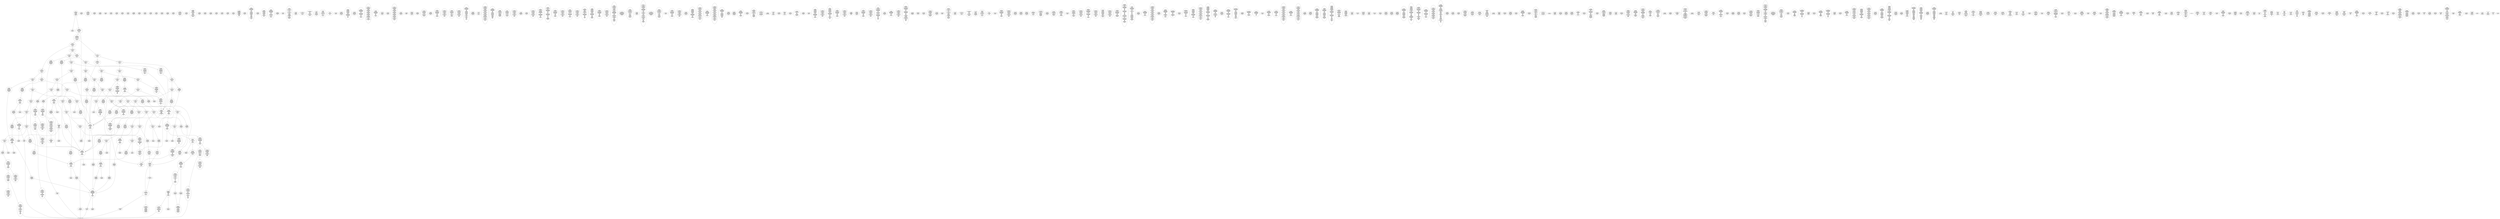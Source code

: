 /* Generated by GvGen v.1.0 (https://www.github.com/stricaud/gvgen) */

digraph G {
compound=true;
   node1 [label="[anywhere]"];
   node2 [label="# 0x0
PUSHX Data
PUSHX Data
MSTORE
CALLVALUE
ISZERO
PUSHX Data
JUMPI
"];
   node3 [label="# 0xc
PUSHX Data
REVERT
"];
   node4 [label="# 0x10
JUMPDEST
PUSHX LogicData
CALLDATASIZE
LT
PUSHX Data
JUMPI
"];
   node5 [label="# 0x1a
PUSHX Data
CALLDATALOAD
PUSHX BitData
SHR
PUSHX LogicData
GT
PUSHX Data
JUMPI
"];
   node6 [label="# 0x2b
PUSHX LogicData
GT
PUSHX Data
JUMPI
"];
   node7 [label="# 0x36
PUSHX LogicData
GT
PUSHX Data
JUMPI
"];
   node8 [label="# 0x41
PUSHX LogicData
EQ
PUSHX Data
JUMPI
"];
   node9 [label="# 0x4c
PUSHX LogicData
EQ
PUSHX Data
JUMPI
"];
   node10 [label="# 0x57
PUSHX LogicData
EQ
PUSHX Data
JUMPI
"];
   node11 [label="# 0x62
PUSHX LogicData
EQ
PUSHX Data
JUMPI
"];
   node12 [label="# 0x6d
PUSHX LogicData
EQ
PUSHX Data
JUMPI
"];
   node13 [label="# 0x78
PUSHX LogicData
EQ
PUSHX Data
JUMPI
"];
   node14 [label="# 0x83
PUSHX Data
REVERT
"];
   node15 [label="# 0x87
JUMPDEST
PUSHX LogicData
EQ
PUSHX Data
JUMPI
"];
   node16 [label="# 0x93
PUSHX LogicData
EQ
PUSHX Data
JUMPI
"];
   node17 [label="# 0x9e
PUSHX LogicData
EQ
PUSHX Data
JUMPI
"];
   node18 [label="# 0xa9
PUSHX LogicData
EQ
PUSHX Data
JUMPI
"];
   node19 [label="# 0xb4
PUSHX LogicData
EQ
PUSHX Data
JUMPI
"];
   node20 [label="# 0xbf
PUSHX LogicData
EQ
PUSHX Data
JUMPI
"];
   node21 [label="# 0xca
PUSHX Data
REVERT
"];
   node22 [label="# 0xce
JUMPDEST
PUSHX LogicData
GT
PUSHX Data
JUMPI
"];
   node23 [label="# 0xda
PUSHX LogicData
EQ
PUSHX Data
JUMPI
"];
   node24 [label="# 0xe5
PUSHX LogicData
EQ
PUSHX Data
JUMPI
"];
   node25 [label="# 0xf0
PUSHX LogicData
EQ
PUSHX Data
JUMPI
"];
   node26 [label="# 0xfb
PUSHX LogicData
EQ
PUSHX Data
JUMPI
"];
   node27 [label="# 0x106
PUSHX LogicData
EQ
PUSHX Data
JUMPI
"];
   node28 [label="# 0x111
PUSHX LogicData
EQ
PUSHX Data
JUMPI
"];
   node29 [label="# 0x11c
PUSHX Data
REVERT
"];
   node30 [label="# 0x120
JUMPDEST
PUSHX LogicData
EQ
PUSHX Data
JUMPI
"];
   node31 [label="# 0x12c
PUSHX LogicData
EQ
PUSHX Data
JUMPI
"];
   node32 [label="# 0x137
PUSHX LogicData
EQ
PUSHX Data
JUMPI
"];
   node33 [label="# 0x142
PUSHX LogicData
EQ
PUSHX Data
JUMPI
"];
   node34 [label="# 0x14d
PUSHX LogicData
EQ
PUSHX Data
JUMPI
"];
   node35 [label="# 0x158
PUSHX Data
REVERT
"];
   node36 [label="# 0x15c
JUMPDEST
PUSHX LogicData
GT
PUSHX Data
JUMPI
"];
   node37 [label="# 0x168
PUSHX LogicData
GT
PUSHX Data
JUMPI
"];
   node38 [label="# 0x173
PUSHX LogicData
EQ
PUSHX Data
JUMPI
"];
   node39 [label="# 0x17e
PUSHX LogicData
EQ
PUSHX Data
JUMPI
"];
   node40 [label="# 0x189
PUSHX LogicData
EQ
PUSHX Data
JUMPI
"];
   node41 [label="# 0x194
PUSHX LogicData
EQ
PUSHX Data
JUMPI
"];
   node42 [label="# 0x19f
PUSHX LogicData
EQ
PUSHX Data
JUMPI
"];
   node43 [label="# 0x1aa
PUSHX LogicData
EQ
PUSHX Data
JUMPI
"];
   node44 [label="# 0x1b5
PUSHX Data
REVERT
"];
   node45 [label="# 0x1b9
JUMPDEST
PUSHX LogicData
EQ
PUSHX Data
JUMPI
"];
   node46 [label="# 0x1c5
PUSHX LogicData
EQ
PUSHX Data
JUMPI
"];
   node47 [label="# 0x1d0
PUSHX LogicData
EQ
PUSHX Data
JUMPI
"];
   node48 [label="# 0x1db
PUSHX LogicData
EQ
PUSHX Data
JUMPI
"];
   node49 [label="# 0x1e6
PUSHX LogicData
EQ
PUSHX Data
JUMPI
"];
   node50 [label="# 0x1f1
PUSHX LogicData
EQ
PUSHX Data
JUMPI
"];
   node51 [label="# 0x1fc
PUSHX Data
REVERT
"];
   node52 [label="# 0x200
JUMPDEST
PUSHX LogicData
GT
PUSHX Data
JUMPI
"];
   node53 [label="# 0x20c
PUSHX LogicData
EQ
PUSHX Data
JUMPI
"];
   node54 [label="# 0x217
PUSHX LogicData
EQ
PUSHX Data
JUMPI
"];
   node55 [label="# 0x222
PUSHX LogicData
EQ
PUSHX Data
JUMPI
"];
   node56 [label="# 0x22d
PUSHX LogicData
EQ
PUSHX Data
JUMPI
"];
   node57 [label="# 0x238
PUSHX LogicData
EQ
PUSHX Data
JUMPI
"];
   node58 [label="# 0x243
PUSHX LogicData
EQ
PUSHX Data
JUMPI
"];
   node59 [label="# 0x24e
PUSHX Data
REVERT
"];
   node60 [label="# 0x252
JUMPDEST
PUSHX LogicData
EQ
PUSHX Data
JUMPI
"];
   node61 [label="# 0x25e
PUSHX LogicData
EQ
PUSHX Data
JUMPI
"];
   node62 [label="# 0x269
PUSHX LogicData
EQ
PUSHX Data
JUMPI
"];
   node63 [label="# 0x274
PUSHX LogicData
EQ
PUSHX Data
JUMPI
"];
   node64 [label="# 0x27f
PUSHX LogicData
EQ
PUSHX Data
JUMPI
"];
   node65 [label="# 0x28a
JUMPDEST
PUSHX Data
REVERT
"];
   node66 [label="# 0x28f
JUMPDEST
PUSHX Data
PUSHX Data
CALLDATASIZE
PUSHX Data
PUSHX Data
JUMP
"];
   node67 [label="# 0x29d
JUMPDEST
PUSHX Data
JUMP
"];
   node68 [label="# 0x2a2
JUMPDEST
PUSHX MemData
MLOAD
ISZERO
ISZERO
MSTORE
PUSHX ArithData
ADD
"];
   node69 [label="# 0x2ae
JUMPDEST
PUSHX MemData
MLOAD
SUB
RETURN
"];
   node70 [label="# 0x2b7
JUMPDEST
PUSHX Data
PUSHX Data
JUMP
"];
   node71 [label="# 0x2bf
JUMPDEST
PUSHX MemData
MLOAD
PUSHX Data
PUSHX Data
JUMP
"];
   node72 [label="# 0x2cc
JUMPDEST
PUSHX Data
PUSHX Data
CALLDATASIZE
PUSHX Data
PUSHX Data
JUMP
"];
   node73 [label="# 0x2da
JUMPDEST
PUSHX Data
JUMP
"];
   node74 [label="# 0x2df
JUMPDEST
PUSHX MemData
MLOAD
PUSHX ArithData
PUSHX BitData
PUSHX BitData
SHL
SUB
AND
MSTORE
PUSHX ArithData
ADD
PUSHX Data
JUMP
"];
   node75 [label="# 0x2f7
JUMPDEST
PUSHX Data
PUSHX Data
CALLDATASIZE
PUSHX Data
PUSHX Data
JUMP
"];
   node76 [label="# 0x305
JUMPDEST
PUSHX Data
JUMP
"];
   node77 [label="# 0x30a
JUMPDEST
STOP
"];
   node78 [label="# 0x30c
JUMPDEST
PUSHX StorData
SLOAD
PUSHX BitData
PUSHX BitData
SHL
DIV
PUSHX ArithData
PUSHX BitData
PUSHX BitData
SHL
SUB
AND
"];
   node79 [label="# 0x320
JUMPDEST
PUSHX MemData
MLOAD
MSTORE
PUSHX ArithData
ADD
PUSHX Data
JUMP
"];
   node80 [label="# 0x32e
JUMPDEST
PUSHX Data
PUSHX Data
CALLDATASIZE
PUSHX Data
PUSHX Data
JUMP
"];
   node81 [label="# 0x33c
JUMPDEST
PUSHX Data
JUMP
"];
   node82 [label="# 0x341
JUMPDEST
PUSHX Data
PUSHX Data
CALLDATASIZE
PUSHX Data
PUSHX Data
JUMP
"];
   node83 [label="# 0x34f
JUMPDEST
PUSHX Data
JUMP
"];
   node84 [label="# 0x354
JUMPDEST
PUSHX Data
PUSHX Data
CALLDATASIZE
PUSHX Data
PUSHX Data
JUMP
"];
   node85 [label="# 0x362
JUMPDEST
PUSHX Data
JUMP
"];
   node86 [label="# 0x367
JUMPDEST
PUSHX Data
PUSHX Data
CALLDATASIZE
PUSHX Data
PUSHX Data
JUMP
"];
   node87 [label="# 0x375
JUMPDEST
PUSHX Data
JUMP
"];
   node88 [label="# 0x37a
JUMPDEST
PUSHX Data
PUSHX Data
CALLDATASIZE
PUSHX Data
PUSHX Data
JUMP
"];
   node89 [label="# 0x388
JUMPDEST
PUSHX Data
JUMP
"];
   node90 [label="# 0x38d
JUMPDEST
PUSHX Data
PUSHX Data
JUMP
"];
   node91 [label="# 0x395
JUMPDEST
PUSHX Data
PUSHX Data
CALLDATASIZE
PUSHX Data
PUSHX Data
JUMP
"];
   node92 [label="# 0x3a3
JUMPDEST
PUSHX Data
JUMP
"];
   node93 [label="# 0x3a8
JUMPDEST
PUSHX StorData
SLOAD
PUSHX Data
PUSHX BitData
PUSHX BitData
SHL
DIV
PUSHX BitData
AND
JUMP
"];
   node94 [label="# 0x3bc
JUMPDEST
PUSHX Data
PUSHX Data
CALLDATASIZE
PUSHX Data
PUSHX Data
JUMP
"];
   node95 [label="# 0x3ca
JUMPDEST
PUSHX Data
JUMP
"];
   node96 [label="# 0x3cf
JUMPDEST
PUSHX Data
PUSHX Data
CALLDATASIZE
PUSHX Data
PUSHX Data
JUMP
"];
   node97 [label="# 0x3dd
JUMPDEST
PUSHX Data
JUMP
"];
   node98 [label="# 0x3e2
JUMPDEST
PUSHX Data
PUSHX Data
CALLDATASIZE
PUSHX Data
PUSHX Data
JUMP
"];
   node99 [label="# 0x3f0
JUMPDEST
PUSHX Data
JUMP
"];
   node100 [label="# 0x3f5
JUMPDEST
PUSHX StorData
SLOAD
PUSHX Data
PUSHX ArithData
PUSHX BitData
PUSHX BitData
SHL
SUB
AND
JUMP
"];
   node101 [label="# 0x408
JUMPDEST
PUSHX Data
PUSHX Data
CALLDATASIZE
PUSHX Data
PUSHX Data
JUMP
"];
   node102 [label="# 0x416
JUMPDEST
PUSHX Data
JUMP
"];
   node103 [label="# 0x41b
JUMPDEST
PUSHX StorData
SLOAD
PUSHX Data
PUSHX BitData
PUSHX BitData
SHL
DIV
PUSHX BitData
AND
JUMP
"];
   node104 [label="# 0x42f
JUMPDEST
PUSHX Data
PUSHX Data
CALLDATASIZE
PUSHX Data
PUSHX Data
JUMP
"];
   node105 [label="# 0x43d
JUMPDEST
PUSHX Data
JUMP
"];
   node106 [label="# 0x442
JUMPDEST
PUSHX Data
PUSHX Data
JUMP
"];
   node107 [label="# 0x44a
JUMPDEST
PUSHX Data
PUSHX Data
JUMP
"];
   node108 [label="# 0x452
JUMPDEST
PUSHX Data
PUSHX Data
CALLDATASIZE
PUSHX Data
PUSHX Data
JUMP
"];
   node109 [label="# 0x460
JUMPDEST
PUSHX Data
JUMP
"];
   node110 [label="# 0x465
JUMPDEST
PUSHX MemData
MLOAD
PUSHX Data
PUSHX Data
JUMP
"];
   node111 [label="# 0x472
JUMPDEST
PUSHX Data
PUSHX Data
CALLDATASIZE
PUSHX Data
PUSHX Data
JUMP
"];
   node112 [label="# 0x480
JUMPDEST
PUSHX Data
JUMP
"];
   node113 [label="# 0x485
JUMPDEST
PUSHX Data
MLOAD
MSTORE
PUSHX ArithData
ADD
MSTORE
ADD
MSTORE
PUSHX ArithData
ADD
PUSHX Data
JUMP
"];
   node114 [label="# 0x4a0
JUMPDEST
PUSHX StorData
SLOAD
PUSHX ArithData
PUSHX BitData
PUSHX BitData
SHL
SUB
AND
PUSHX Data
JUMP
"];
   node115 [label="# 0x4b1
JUMPDEST
PUSHX Data
PUSHX Data
CALLDATASIZE
PUSHX Data
PUSHX Data
JUMP
"];
   node116 [label="# 0x4bf
JUMPDEST
PUSHX Data
JUMP
"];
   node117 [label="# 0x4c4
JUMPDEST
PUSHX Data
PUSHX Data
JUMP
"];
   node118 [label="# 0x4cc
JUMPDEST
PUSHX Data
PUSHX Data
CALLDATASIZE
PUSHX Data
PUSHX Data
JUMP
"];
   node119 [label="# 0x4da
JUMPDEST
PUSHX Data
JUMP
"];
   node120 [label="# 0x4df
JUMPDEST
PUSHX Data
PUSHX Data
CALLDATASIZE
PUSHX Data
PUSHX Data
JUMP
"];
   node121 [label="# 0x4ed
JUMPDEST
PUSHX Data
JUMP
"];
   node122 [label="# 0x4f2
JUMPDEST
PUSHX StorData
SLOAD
PUSHX Data
PUSHX BitData
PUSHX BitData
SHL
DIV
PUSHX BitData
AND
JUMP
"];
   node123 [label="# 0x506
JUMPDEST
PUSHX StorData
SLOAD
PUSHX Data
PUSHX BitData
PUSHX BitData
SHL
DIV
PUSHX BitData
AND
JUMP
"];
   node124 [label="# 0x51a
JUMPDEST
PUSHX Data
PUSHX Data
CALLDATASIZE
PUSHX Data
PUSHX Data
JUMP
"];
   node125 [label="# 0x528
JUMPDEST
PUSHX Data
JUMP
"];
   node126 [label="# 0x52d
JUMPDEST
PUSHX Data
PUSHX Data
CALLDATASIZE
PUSHX Data
PUSHX Data
JUMP
"];
   node127 [label="# 0x53b
JUMPDEST
PUSHX Data
JUMP
"];
   node128 [label="# 0x540
JUMPDEST
PUSHX Data
PUSHX Data
JUMP
"];
   node129 [label="# 0x548
JUMPDEST
PUSHX Data
PUSHX StorData
SLOAD
JUMP
"];
   node130 [label="# 0x551
JUMPDEST
PUSHX Data
PUSHX Data
CALLDATASIZE
PUSHX Data
PUSHX Data
JUMP
"];
   node131 [label="# 0x55f
JUMPDEST
PUSHX Data
JUMP
"];
   node132 [label="# 0x564
JUMPDEST
PUSHX Data
PUSHX Data
CALLDATASIZE
PUSHX Data
PUSHX Data
JUMP
"];
   node133 [label="# 0x572
JUMPDEST
PUSHX Data
JUMP
"];
   node134 [label="# 0x577
JUMPDEST
PUSHX Data
PUSHX Data
JUMP
"];
   node135 [label="# 0x57f
JUMPDEST
PUSHX Data
PUSHX Data
CALLDATASIZE
PUSHX Data
PUSHX Data
JUMP
"];
   node136 [label="# 0x58d
JUMPDEST
PUSHX Data
PUSHX Data
MSTORE
PUSHX Data
MSTORE
PUSHX Data
SHA3
SLOAD
JUMP
"];
   node137 [label="# 0x59f
JUMPDEST
PUSHX Data
PUSHX Data
CALLDATASIZE
PUSHX Data
PUSHX Data
JUMP
"];
   node138 [label="# 0x5ad
JUMPDEST
PUSHX Data
JUMP
"];
   node139 [label="# 0x5b2
JUMPDEST
PUSHX Data
PUSHX Data
CALLDATASIZE
PUSHX Data
PUSHX Data
JUMP
"];
   node140 [label="# 0x5c0
JUMPDEST
PUSHX ArithData
PUSHX BitData
PUSHX BitData
SHL
SUB
AND
PUSHX Data
MSTORE
PUSHX Data
PUSHX Data
MSTORE
PUSHX Data
SHA3
AND
MSTORE
MSTORE
SHA3
SLOAD
PUSHX BitData
AND
JUMP
"];
   node141 [label="# 0x5ee
JUMPDEST
PUSHX StorData
SLOAD
PUSHX Data
PUSHX BitData
PUSHX BitData
SHL
DIV
PUSHX ArithData
PUSHX BitData
PUSHX BitData
SHL
SUB
AND
JUMP
"];
   node142 [label="# 0x608
JUMPDEST
PUSHX Data
PUSHX Data
CALLDATASIZE
PUSHX Data
PUSHX Data
JUMP
"];
   node143 [label="# 0x616
JUMPDEST
PUSHX Data
JUMP
"];
   node144 [label="# 0x61b
JUMPDEST
PUSHX Data
PUSHX Data
CALLDATASIZE
PUSHX Data
PUSHX Data
JUMP
"];
   node145 [label="# 0x629
JUMPDEST
PUSHX Data
PUSHX Data
MSTORE
PUSHX Data
MSTORE
PUSHX Data
SHA3
SLOAD
PUSHX BitData
AND
JUMP
"];
   node146 [label="# 0x63e
JUMPDEST
PUSHX Data
PUSHX Data
JUMP
"];
   node147 [label="# 0x647
JUMPDEST
PUSHX MemData
MLOAD
PUSHX ArithData
PUSHX BitData
PUSHX BitData
SHL
SUB
AND
MSTORE
PUSHX ArithData
ADD
PUSHX Data
JUMP
"];
   node148 [label="# 0x65f
JUMPDEST
PUSHX StorData
SLOAD
PUSHX Data
PUSHX ArithData
PUSHX BitData
PUSHX BitData
SHL
SUB
AND
JUMP
"];
   node149 [label="# 0x672
JUMPDEST
PUSHX Data
PUSHX ArithData
PUSHX BitData
PUSHX BitData
SHL
SUB
NOT
AND
PUSHX BitData
PUSHX BitData
SHL
EQ
PUSHX Data
JUMPI
"];
   node150 [label="# 0x68e
PUSHX Data
PUSHX Data
JUMP
"];
   node151 [label="# 0x697
JUMPDEST
JUMP
"];
   node152 [label="# 0x69d
JUMPDEST
PUSHX Data
PUSHX StorData
SLOAD
PUSHX Data
PUSHX Data
JUMP
"];
   node153 [label="# 0x6ac
JUMPDEST
PUSHX ArithData
ADD
PUSHX ArithData
DIV
MUL
PUSHX ArithData
ADD
PUSHX MemData
MLOAD
ADD
PUSHX Data
MSTORE
MSTORE
PUSHX ArithData
ADD
SLOAD
PUSHX Data
PUSHX Data
JUMP
"];
   node154 [label="# 0x6d8
JUMPDEST
ISZERO
PUSHX Data
JUMPI
"];
   node155 [label="# 0x6df
PUSHX LogicData
LT
PUSHX Data
JUMPI
"];
   node156 [label="# 0x6e7
PUSHX ArithData
SLOAD
DIV
MUL
MSTORE
PUSHX ArithData
ADD
PUSHX Data
JUMP
"];
   node157 [label="# 0x6fa
JUMPDEST
ADD
PUSHX Data
MSTORE
PUSHX Data
PUSHX Data
SHA3
"];
   node158 [label="# 0x708
JUMPDEST
SLOAD
MSTORE
PUSHX ArithData
ADD
PUSHX ArithData
ADD
GT
PUSHX Data
JUMPI
"];
   node159 [label="# 0x71c
SUB
PUSHX BitData
AND
ADD
"];
   node160 [label="# 0x725
JUMPDEST
JUMP
"];
   node161 [label="# 0x72f
JUMPDEST
PUSHX Data
PUSHX Data
PUSHX Data
JUMP
"];
   node162 [label="# 0x73a
JUMPDEST
PUSHX Data
MSTORE
PUSHX Data
PUSHX Data
MSTORE
PUSHX Data
SHA3
SLOAD
PUSHX ArithData
PUSHX BitData
PUSHX BitData
SHL
SUB
AND
JUMP
"];
   node163 [label="# 0x756
JUMPDEST
PUSHX Data
PUSHX Data
PUSHX Data
JUMP
"];
   node164 [label="# 0x761
JUMPDEST
PUSHX ArithData
PUSHX BitData
PUSHX BitData
SHL
SUB
AND
PUSHX ArithData
PUSHX BitData
PUSHX BitData
SHL
SUB
AND
SUB
PUSHX Data
JUMPI
"];
   node165 [label="# 0x77d
PUSHX MemData
MLOAD
PUSHX BitData
PUSHX BitData
SHL
MSTORE
PUSHX Data
PUSHX ArithData
ADD
MSTORE
PUSHX Data
PUSHX ArithData
ADD
MSTORE
PUSHX Data
PUSHX ArithData
ADD
MSTORE
PUSHX BitData
PUSHX BitData
SHL
PUSHX ArithData
ADD
MSTORE
PUSHX ArithData
ADD
"];
   node166 [label="# 0x7ca
JUMPDEST
PUSHX MemData
MLOAD
SUB
REVERT
"];
   node167 [label="# 0x7d3
JUMPDEST
CALLER
PUSHX ArithData
PUSHX BitData
PUSHX BitData
SHL
SUB
AND
EQ
PUSHX Data
JUMPI
"];
   node168 [label="# 0x7e5
PUSHX Data
CALLER
PUSHX Data
JUMP
"];
   node169 [label="# 0x7ef
JUMPDEST
PUSHX Data
JUMPI
"];
   node170 [label="# 0x7f4
PUSHX MemData
MLOAD
PUSHX BitData
PUSHX BitData
SHL
MSTORE
PUSHX Data
PUSHX ArithData
ADD
MSTORE
PUSHX Data
PUSHX ArithData
ADD
MSTORE
PUSHX Data
PUSHX ArithData
ADD
MSTORE
PUSHX Data
PUSHX ArithData
ADD
MSTORE
PUSHX ArithData
ADD
PUSHX Data
JUMP
"];
   node171 [label="# 0x861
JUMPDEST
PUSHX Data
PUSHX Data
JUMP
"];
   node172 [label="# 0x86b
JUMPDEST
JUMP
"];
   node173 [label="# 0x870
JUMPDEST
PUSHX Data
CALLER
PUSHX Data
JUMP
"];
   node174 [label="# 0x87a
JUMPDEST
PUSHX Data
JUMPI
"];
   node175 [label="# 0x87f
PUSHX MemData
MLOAD
PUSHX BitData
PUSHX BitData
SHL
MSTORE
PUSHX ArithData
ADD
PUSHX Data
PUSHX Data
JUMP
"];
   node176 [label="# 0x896
JUMPDEST
PUSHX Data
PUSHX Data
JUMP
"];
   node177 [label="# 0x8a1
JUMPDEST
PUSHX StorData
SLOAD
PUSHX ArithData
PUSHX BitData
PUSHX BitData
SHL
SUB
AND
CALLER
EQ
PUSHX Data
JUMPI
"];
   node178 [label="# 0x8b4
PUSHX MemData
MLOAD
PUSHX BitData
PUSHX BitData
SHL
MSTORE
PUSHX ArithData
ADD
PUSHX MemData
MLOAD
SUB
REVERT
"];
   node179 [label="# 0x8cc
JUMPDEST
PUSHX StorData
SLOAD
PUSHX BitData
PUSHX BitData
SHL
DIV
PUSHX BitData
AND
ISZERO
PUSHX Data
JUMPI
"];
   node180 [label="# 0x8df
PUSHX MemData
MLOAD
PUSHX BitData
PUSHX BitData
SHL
MSTORE
PUSHX ArithData
ADD
PUSHX MemData
MLOAD
SUB
REVERT
"];
   node181 [label="# 0x8f7
JUMPDEST
PUSHX ArithData
PUSHX BitData
PUSHX BitData
SHL
SUB
AND
PUSHX Data
MSTORE
PUSHX Data
PUSHX Data
MSTORE
PUSHX Data
SHA3
SLOAD
PUSHX BitData
NOT
AND
PUSHX BitData
AND
ISZERO
OR
SSTORE
JUMP
"];
   node182 [label="# 0x920
JUMPDEST
PUSHX Data
PUSHX Data
PUSHX Data
JUMP
"];
   node183 [label="# 0x92b
JUMPDEST
LT
PUSHX Data
JUMPI
"];
   node184 [label="# 0x932
PUSHX MemData
MLOAD
PUSHX BitData
PUSHX BitData
SHL
MSTORE
PUSHX Data
PUSHX ArithData
ADD
MSTORE
PUSHX Data
PUSHX ArithData
ADD
MSTORE
PUSHX Data
PUSHX ArithData
ADD
MSTORE
PUSHX BitData
PUSHX BitData
SHL
PUSHX ArithData
ADD
MSTORE
PUSHX ArithData
ADD
PUSHX Data
JUMP
"];
   node185 [label="# 0x98d
JUMPDEST
PUSHX ArithData
PUSHX BitData
PUSHX BitData
SHL
SUB
AND
PUSHX Data
MSTORE
PUSHX Data
PUSHX Data
MSTORE
PUSHX Data
SHA3
MSTORE
MSTORE
SHA3
SLOAD
JUMP
"];
   node186 [label="# 0x9b6
JUMPDEST
PUSHX Data
PUSHX MemData
MLOAD
PUSHX ArithData
ADD
PUSHX Data
MSTORE
PUSHX Data
MSTORE
PUSHX Data
JUMP
"];
   node187 [label="# 0x9d1
JUMPDEST
PUSHX StorData
SLOAD
PUSHX BitData
PUSHX BitData
SHL
DIV
PUSHX BitData
AND
PUSHX Data
JUMPI
"];
   node188 [label="# 0x9e3
PUSHX MemData
MLOAD
PUSHX BitData
PUSHX BitData
SHL
MSTORE
PUSHX ArithData
ADD
PUSHX MemData
MLOAD
SUB
REVERT
"];
   node189 [label="# 0x9fb
JUMPDEST
PUSHX Data
PUSHX Data
JUMP
"];
   node190 [label="# 0xa04
JUMPDEST
PUSHX Data
JUMPI
"];
   node191 [label="# 0xa09
PUSHX MemData
MLOAD
PUSHX BitData
PUSHX BitData
SHL
MSTORE
PUSHX ArithData
ADD
PUSHX MemData
MLOAD
SUB
REVERT
"];
   node192 [label="# 0xa21
JUMPDEST
PUSHX StorData
SLOAD
PUSHX Data
PUSHX Data
PUSHX BitData
PUSHX BitData
SHL
DIV
PUSHX ArithData
PUSHX BitData
PUSHX BitData
SHL
SUB
AND
PUSHX Data
JUMP
"];
   node193 [label="# 0xa41
JUMPDEST
PUSHX ArithData
EXP
SLOAD
PUSHX ArithData
PUSHX BitData
PUSHX BitData
SHL
SUB
MUL
NOT
AND
PUSHX ArithData
PUSHX BitData
PUSHX BitData
SHL
SUB
AND
MUL
OR
SSTORE
PUSHX Data
PUSHX Data
JUMP
"];
   node194 [label="# 0xa6e
JUMPDEST
JUMP
"];
   node195 [label="# 0xa71
JUMPDEST
PUSHX StorData
SLOAD
PUSHX ArithData
PUSHX BitData
PUSHX BitData
SHL
SUB
AND
CALLER
EQ
PUSHX Data
JUMPI
"];
   node196 [label="# 0xa84
PUSHX MemData
MLOAD
PUSHX BitData
PUSHX BitData
SHL
MSTORE
PUSHX ArithData
ADD
PUSHX MemData
MLOAD
SUB
REVERT
"];
   node197 [label="# 0xa9c
JUMPDEST
PUSHX StorData
SLOAD
PUSHX BitData
PUSHX BitData
SHL
DIV
PUSHX BitData
AND
ISZERO
PUSHX Data
JUMPI
"];
   node198 [label="# 0xaaf
PUSHX MemData
MLOAD
PUSHX BitData
PUSHX BitData
SHL
MSTORE
PUSHX ArithData
ADD
PUSHX MemData
MLOAD
SUB
REVERT
"];
   node199 [label="# 0xac7
JUMPDEST
PUSHX StorData
SLOAD
PUSHX BitData
PUSHX BitData
SHL
NOT
AND
PUSHX BitData
PUSHX BitData
SHL
DIV
PUSHX BitData
AND
ISZERO
MUL
OR
SSTORE
JUMP
"];
   node200 [label="# 0xae8
JUMPDEST
PUSHX StorData
SLOAD
PUSHX ArithData
PUSHX BitData
PUSHX BitData
SHL
SUB
AND
CALLER
EQ
PUSHX Data
JUMPI
"];
   node201 [label="# 0xafb
PUSHX MemData
MLOAD
PUSHX BitData
PUSHX BitData
SHL
MSTORE
PUSHX ArithData
ADD
PUSHX MemData
MLOAD
SUB
REVERT
"];
   node202 [label="# 0xb13
JUMPDEST
PUSHX StorData
SLOAD
PUSHX BitData
PUSHX BitData
SHL
DIV
PUSHX ArithData
PUSHX BitData
PUSHX BitData
SHL
SUB
AND
PUSHX Data
JUMPI
"];
   node203 [label="# 0xb2b
PUSHX MemData
MLOAD
PUSHX BitData
PUSHX BitData
SHL
MSTORE
PUSHX ArithData
ADD
PUSHX MemData
MLOAD
SUB
REVERT
"];
   node204 [label="# 0xb43
JUMPDEST
PUSHX StorData
SLOAD
ISZERO
ISZERO
PUSHX BitData
PUSHX BitData
SHL
MUL
PUSHX ArithData
PUSHX BitData
PUSHX BitData
SHL
SUB
AND
OR
SSTORE
JUMP
"];
   node205 [label="# 0xb63
JUMPDEST
PUSHX Data
MSTORE
PUSHX Data
PUSHX Data
MSTORE
PUSHX Data
SHA3
SLOAD
PUSHX ArithData
PUSHX BitData
PUSHX BitData
SHL
SUB
AND
ISZERO
ISZERO
PUSHX Data
JUMP
"];
   node206 [label="# 0xb82
JUMPDEST
PUSHX StorData
SLOAD
PUSHX ArithData
PUSHX BitData
PUSHX BitData
SHL
SUB
AND
CALLER
EQ
PUSHX Data
JUMPI
"];
   node207 [label="# 0xb95
PUSHX MemData
MLOAD
PUSHX BitData
PUSHX BitData
SHL
MSTORE
PUSHX ArithData
ADD
PUSHX MemData
MLOAD
SUB
REVERT
"];
   node208 [label="# 0xbad
JUMPDEST
PUSHX MemData
MLOAD
PUSHX BitData
PUSHX BitData
SHL
MSTORE
ADDRESS
PUSHX ArithData
ADD
MSTORE
PUSHX Data
PUSHX ArithData
PUSHX BitData
PUSHX BitData
SHL
SUB
AND
PUSHX Data
PUSHX ArithData
ADD
PUSHX Data
PUSHX MemData
MLOAD
SUB
GAS
STATICCALL
ISZERO
ISZERO
PUSHX Data
JUMPI
"];
   node209 [label="# 0xbeb
RETURNDATASIZE
PUSHX Data
RETURNDATACOPY
RETURNDATASIZE
PUSHX Data
REVERT
"];
   node210 [label="# 0xbf4
JUMPDEST
PUSHX MemData
MLOAD
RETURNDATASIZE
PUSHX BitData
NOT
PUSHX ArithData
ADD
AND
ADD
PUSHX Data
MSTORE
ADD
PUSHX Data
PUSHX Data
JUMP
"];
   node211 [label="# 0xc18
JUMPDEST
ISZERO
PUSHX Data
JUMPI
"];
   node212 [label="# 0xc21
PUSHX StorData
SLOAD
PUSHX MemData
MLOAD
PUSHX BitData
PUSHX BitData
SHL
MSTORE
PUSHX ArithData
PUSHX BitData
PUSHX BitData
SHL
SUB
AND
PUSHX ArithData
ADD
MSTORE
PUSHX ArithData
ADD
MSTORE
AND
PUSHX Data
PUSHX ArithData
ADD
PUSHX Data
PUSHX MemData
MLOAD
SUB
PUSHX Data
GAS
CALL
ISZERO
ISZERO
PUSHX Data
JUMPI
"];
   node213 [label="# 0xc6a
RETURNDATASIZE
PUSHX Data
RETURNDATACOPY
RETURNDATASIZE
PUSHX Data
REVERT
"];
   node214 [label="# 0xc73
JUMPDEST
PUSHX MemData
MLOAD
RETURNDATASIZE
PUSHX BitData
NOT
PUSHX ArithData
ADD
AND
ADD
PUSHX Data
MSTORE
ADD
PUSHX Data
PUSHX Data
JUMP
"];
   node215 [label="# 0xc97
JUMPDEST
JUMP
"];
   node216 [label="# 0xc9b
JUMPDEST
PUSHX StorData
SLOAD
PUSHX ArithData
PUSHX BitData
PUSHX BitData
SHL
SUB
AND
CALLER
EQ
PUSHX Data
JUMPI
"];
   node217 [label="# 0xcae
PUSHX MemData
MLOAD
PUSHX BitData
PUSHX BitData
SHL
MSTORE
PUSHX ArithData
ADD
PUSHX MemData
MLOAD
SUB
REVERT
"];
   node218 [label="# 0xcc6
JUMPDEST
PUSHX Data
PUSHX Data
PUSHX Data
JUMP
"];
   node219 [label="# 0xcd2
JUMPDEST
PUSHX Data
MSTORE
PUSHX Data
PUSHX Data
MSTORE
PUSHX Data
SHA3
SLOAD
PUSHX ArithData
PUSHX BitData
PUSHX BitData
SHL
SUB
AND
PUSHX Data
JUMPI
"];
   node220 [label="# 0xcf0
PUSHX MemData
MLOAD
PUSHX BitData
PUSHX BitData
SHL
MSTORE
PUSHX Data
PUSHX ArithData
ADD
MSTORE
PUSHX Data
PUSHX ArithData
ADD
MSTORE
PUSHX BitData
PUSHX BitData
SHL
PUSHX ArithData
ADD
MSTORE
PUSHX ArithData
ADD
PUSHX Data
JUMP
"];
   node221 [label="# 0xd32
JUMPDEST
PUSHX Data
PUSHX ArithData
PUSHX BitData
PUSHX BitData
SHL
SUB
AND
PUSHX Data
JUMPI
"];
   node222 [label="# 0xd43
PUSHX MemData
MLOAD
PUSHX BitData
PUSHX BitData
SHL
MSTORE
PUSHX Data
PUSHX ArithData
ADD
MSTORE
PUSHX Data
PUSHX ArithData
ADD
MSTORE
PUSHX Data
PUSHX ArithData
ADD
MSTORE
PUSHX BitData
PUSHX BitData
SHL
PUSHX ArithData
ADD
MSTORE
PUSHX ArithData
ADD
PUSHX Data
JUMP
"];
   node223 [label="# 0xd9c
JUMPDEST
PUSHX ArithData
PUSHX BitData
PUSHX BitData
SHL
SUB
AND
PUSHX Data
MSTORE
PUSHX Data
PUSHX Data
MSTORE
PUSHX Data
SHA3
SLOAD
JUMP
"];
   node224 [label="# 0xdb8
JUMPDEST
PUSHX Data
PUSHX Data
JUMP
"];
   node225 [label="# 0xdc0
JUMPDEST
PUSHX Data
PUSHX Data
PUSHX Data
JUMP
"];
   node226 [label="# 0xdca
JUMPDEST
JUMP
"];
   node227 [label="# 0xdcc
JUMPDEST
PUSHX StorData
SLOAD
PUSHX ArithData
PUSHX BitData
PUSHX BitData
SHL
SUB
AND
CALLER
EQ
PUSHX Data
JUMPI
"];
   node228 [label="# 0xddf
PUSHX MemData
MLOAD
PUSHX BitData
PUSHX BitData
SHL
MSTORE
PUSHX ArithData
ADD
PUSHX MemData
MLOAD
SUB
REVERT
"];
   node229 [label="# 0xdf7
JUMPDEST
PUSHX StorData
SLOAD
PUSHX BitData
PUSHX BitData
SHL
DIV
PUSHX BitData
AND
ISZERO
PUSHX Data
JUMPI
"];
   node230 [label="# 0xe0a
PUSHX MemData
MLOAD
PUSHX BitData
PUSHX BitData
SHL
MSTORE
PUSHX ArithData
ADD
PUSHX MemData
MLOAD
SUB
REVERT
"];
   node231 [label="# 0xe22
JUMPDEST
PUSHX StorData
SLOAD
PUSHX BitData
PUSHX BitData
SHL
NOT
AND
PUSHX BitData
PUSHX BitData
SHL
OR
SSTORE
JUMP
"];
   node232 [label="# 0xe37
JUMPDEST
PUSHX Data
PUSHX Data
PUSHX Data
PUSHX Data
JUMP
"];
   node233 [label="# 0xe44
JUMPDEST
PUSHX Data
PUSHX ArithData
PUSHX BitData
PUSHX BitData
SHL
SUB
GT
ISZERO
PUSHX Data
JUMPI
"];
   node234 [label="# 0xe59
PUSHX Data
PUSHX Data
JUMP
"];
   node235 [label="# 0xe60
JUMPDEST
PUSHX MemData
MLOAD
MSTORE
PUSHX ArithData
MUL
PUSHX ArithData
ADD
ADD
PUSHX Data
MSTORE
ISZERO
PUSHX Data
JUMPI
"];
   node236 [label="# 0xe7a
PUSHX ArithData
ADD
PUSHX ArithData
MUL
CALLDATASIZE
CALLDATACOPY
ADD
"];
   node237 [label="# 0xe89
JUMPDEST
PUSHX Data
"];
   node238 [label="# 0xe8f
JUMPDEST
LT
ISZERO
PUSHX Data
JUMPI
"];
   node239 [label="# 0xe98
PUSHX Data
PUSHX Data
JUMP
"];
   node240 [label="# 0xea1
JUMPDEST
MLOAD
LT
PUSHX Data
JUMPI
"];
   node241 [label="# 0xeac
PUSHX Data
PUSHX Data
JUMP
"];
   node242 [label="# 0xeb3
JUMPDEST
PUSHX ArithData
MUL
ADD
ADD
MSTORE
PUSHX Data
PUSHX Data
JUMP
"];
   node243 [label="# 0xec8
JUMPDEST
PUSHX Data
JUMP
"];
   node244 [label="# 0xed0
JUMPDEST
JUMP
"];
   node245 [label="# 0xed8
JUMPDEST
PUSHX Data
MSTORE
PUSHX Data
PUSHX Data
MSTORE
PUSHX Data
SHA3
SLOAD
PUSHX ArithData
PUSHX BitData
PUSHX BitData
SHL
SUB
AND
PUSHX Data
JUMPI
"];
   node246 [label="# 0xef9
PUSHX MemData
MLOAD
PUSHX BitData
PUSHX BitData
SHL
MSTORE
PUSHX ArithData
ADD
PUSHX MemData
MLOAD
SUB
REVERT
"];
   node247 [label="# 0xf11
JUMPDEST
PUSHX Data
MSTORE
PUSHX Data
PUSHX Data
MSTORE
PUSHX BitData
SHA3
SLOAD
PUSHX ArithData
PUSHX BitData
PUSHX BitData
SHL
SUB
AND
SHR
AND
PUSHX BitData
SHR
AND
JUMP
"];
   node248 [label="# 0xf42
JUMPDEST
PUSHX StorData
SLOAD
PUSHX ArithData
PUSHX BitData
PUSHX BitData
SHL
SUB
AND
CALLER
EQ
PUSHX Data
JUMPI
"];
   node249 [label="# 0xf55
PUSHX MemData
MLOAD
PUSHX BitData
PUSHX BitData
SHL
MSTORE
PUSHX ArithData
ADD
PUSHX MemData
MLOAD
SUB
REVERT
"];
   node250 [label="# 0xf6d
JUMPDEST
PUSHX Data
SSTORE
JUMP
"];
   node251 [label="# 0xf72
JUMPDEST
PUSHX Data
PUSHX StorData
SLOAD
PUSHX Data
PUSHX Data
JUMP
"];
   node252 [label="# 0xf81
JUMPDEST
PUSHX Data
CALLER
PUSHX Data
JUMP
"];
   node253 [label="# 0xf8c
JUMPDEST
PUSHX StorData
SLOAD
PUSHX ArithData
PUSHX BitData
PUSHX BitData
SHL
SUB
AND
CALLER
EQ
PUSHX Data
JUMPI
"];
   node254 [label="# 0xf9f
PUSHX MemData
MLOAD
PUSHX BitData
PUSHX BitData
SHL
MSTORE
PUSHX ArithData
ADD
PUSHX MemData
MLOAD
SUB
REVERT
"];
   node255 [label="# 0xfb7
JUMPDEST
PUSHX StorData
SLOAD
PUSHX ArithData
PUSHX BitData
PUSHX BitData
SHL
SUB
AND
PUSHX BitData
PUSHX BitData
SHL
MUL
PUSHX ArithData
PUSHX BitData
PUSHX BitData
SHL
SUB
NOT
AND
OR
SSTORE
JUMP
"];
   node256 [label="# 0xfe8
JUMPDEST
PUSHX Data
PUSHX Data
JUMP
"];
   node257 [label="# 0xff0
JUMPDEST
PUSHX ArithData
PUSHX BitData
PUSHX BitData
SHL
SUB
AND
PUSHX Data
JUMPI
"];
   node258 [label="# 0xfff
PUSHX MemData
MLOAD
PUSHX BitData
PUSHX BitData
SHL
MSTORE
PUSHX ArithData
ADD
PUSHX MemData
MLOAD
SUB
REVERT
"];
   node259 [label="# 0x1017
JUMPDEST
PUSHX StorData
SLOAD
PUSHX ArithData
PUSHX BitData
PUSHX BitData
SHL
SUB
NOT
AND
PUSHX ArithData
PUSHX BitData
PUSHX BitData
SHL
SUB
AND
OR
SSTORE
PUSHX MemData
MLOAD
MSTORE
PUSHX Data
PUSHX ArithData
ADD
PUSHX MemData
MLOAD
SUB
LOGX
JUMP
"];
   node260 [label="# 0x106b
JUMPDEST
PUSHX Data
CALLER
"];
   node261 [label="# 0x1070
JUMPDEST
PUSHX Data
JUMP
"];
   node262 [label="# 0x1076
JUMPDEST
PUSHX Data
JUMPI
"];
   node263 [label="# 0x107b
PUSHX MemData
MLOAD
PUSHX BitData
PUSHX BitData
SHL
MSTORE
PUSHX ArithData
ADD
PUSHX Data
PUSHX Data
JUMP
"];
   node264 [label="# 0x1092
JUMPDEST
PUSHX Data
PUSHX Data
JUMP
"];
   node265 [label="# 0x109e
JUMPDEST
JUMP
"];
   node266 [label="# 0x10a4
JUMPDEST
PUSHX StorData
SLOAD
PUSHX Data
PUSHX Data
JUMP
"];
   node267 [label="# 0x10b1
JUMPDEST
PUSHX ArithData
ADD
PUSHX ArithData
DIV
MUL
PUSHX ArithData
ADD
PUSHX MemData
MLOAD
ADD
PUSHX Data
MSTORE
MSTORE
PUSHX ArithData
ADD
SLOAD
PUSHX Data
PUSHX Data
JUMP
"];
   node268 [label="# 0x10dd
JUMPDEST
ISZERO
PUSHX Data
JUMPI
"];
   node269 [label="# 0x10e4
PUSHX LogicData
LT
PUSHX Data
JUMPI
"];
   node270 [label="# 0x10ec
PUSHX ArithData
SLOAD
DIV
MUL
MSTORE
PUSHX ArithData
ADD
PUSHX Data
JUMP
"];
   node271 [label="# 0x10ff
JUMPDEST
ADD
PUSHX Data
MSTORE
PUSHX Data
PUSHX Data
SHA3
"];
   node272 [label="# 0x110d
JUMPDEST
SLOAD
MSTORE
PUSHX ArithData
ADD
PUSHX ArithData
ADD
GT
PUSHX Data
JUMPI
"];
   node273 [label="# 0x1121
SUB
PUSHX BitData
AND
ADD
"];
   node274 [label="# 0x112a
JUMPDEST
JUMP
"];
   node275 [label="# 0x1132
JUMPDEST
PUSHX StorData
SLOAD
PUSHX ArithData
PUSHX BitData
PUSHX BitData
SHL
SUB
AND
CALLER
EQ
PUSHX Data
JUMPI
"];
   node276 [label="# 0x1145
PUSHX MemData
MLOAD
PUSHX BitData
PUSHX BitData
SHL
MSTORE
PUSHX ArithData
ADD
PUSHX MemData
MLOAD
SUB
REVERT
"];
   node277 [label="# 0x115d
JUMPDEST
PUSHX Data
PUSHX Data
PUSHX Data
JUMP
"];
   node278 [label="# 0x1169
JUMPDEST
PUSHX Data
PUSHX Data
PUSHX Data
JUMP
"];
   node279 [label="# 0x1174
JUMPDEST
PUSHX Data
PUSHX Data
PUSHX Data
JUMP
"];
   node280 [label="# 0x117e
JUMPDEST
PUSHX LogicData
MLOAD
GT
PUSHX Data
JUMPI
"];
   node281 [label="# 0x118a
PUSHX MemData
MLOAD
PUSHX ArithData
ADD
PUSHX Data
MSTORE
PUSHX Data
MSTORE
PUSHX Data
JUMP
"];
   node282 [label="# 0x119e
JUMPDEST
PUSHX Data
PUSHX Data
JUMP
"];
   node283 [label="# 0x11a8
JUMPDEST
PUSHX MemData
MLOAD
PUSHX ArithData
ADD
PUSHX Data
PUSHX Data
JUMP
"];
   node284 [label="# 0x11b9
JUMPDEST
PUSHX MemData
MLOAD
PUSHX ArithData
SUB
SUB
MSTORE
PUSHX Data
MSTORE
"];
   node285 [label="# 0x11c9
JUMPDEST
JUMP
"];
   node286 [label="# 0x11d0
JUMPDEST
PUSHX StorData
SLOAD
PUSHX ArithData
PUSHX BitData
PUSHX BitData
SHL
SUB
AND
CALLER
EQ
PUSHX Data
JUMPI
"];
   node287 [label="# 0x11e3
PUSHX MemData
MLOAD
PUSHX BitData
PUSHX BitData
SHL
MSTORE
PUSHX ArithData
ADD
PUSHX MemData
MLOAD
SUB
REVERT
"];
   node288 [label="# 0x11fb
JUMPDEST
PUSHX StorData
SLOAD
PUSHX BitData
PUSHX BitData
SHL
DIV
PUSHX BitData
AND
ISZERO
PUSHX Data
JUMPI
"];
   node289 [label="# 0x120e
PUSHX MemData
MLOAD
PUSHX BitData
PUSHX BitData
SHL
MSTORE
PUSHX ArithData
ADD
PUSHX MemData
MLOAD
SUB
REVERT
"];
   node290 [label="# 0x1226
JUMPDEST
PUSHX StorData
SLOAD
PUSHX BitData
PUSHX BitData
SHL
NOT
AND
PUSHX BitData
PUSHX BitData
SHL
DIV
PUSHX BitData
AND
ISZERO
MUL
OR
SSTORE
JUMP
"];
   node291 [label="# 0x1247
JUMPDEST
PUSHX StorData
SLOAD
PUSHX Data
PUSHX BitData
PUSHX BitData
SHL
DIV
PUSHX BitData
AND
PUSHX Data
JUMPI
"];
   node292 [label="# 0x125c
PUSHX MemData
MLOAD
PUSHX BitData
PUSHX BitData
SHL
MSTORE
PUSHX ArithData
ADD
PUSHX MemData
MLOAD
SUB
REVERT
"];
   node293 [label="# 0x1274
JUMPDEST
PUSHX StorData
SLOAD
PUSHX LogicData
PUSHX BitData
PUSHX BitData
SHL
DIV
PUSHX ArithData
PUSHX BitData
PUSHX BitData
SHL
SUB
AND
LT
PUSHX Data
JUMPI
"];
   node294 [label="# 0x1291
PUSHX MemData
MLOAD
PUSHX BitData
PUSHX BitData
SHL
MSTORE
PUSHX ArithData
ADD
PUSHX MemData
MLOAD
SUB
REVERT
"];
   node295 [label="# 0x12a9
JUMPDEST
CALLER
PUSHX Data
MSTORE
PUSHX Data
PUSHX Data
MSTORE
PUSHX Data
SHA3
SLOAD
PUSHX BitData
AND
PUSHX Data
JUMPI
"];
   node296 [label="# 0x12c1
PUSHX MemData
MLOAD
PUSHX BitData
PUSHX BitData
SHL
MSTORE
PUSHX ArithData
ADD
PUSHX MemData
MLOAD
SUB
REVERT
"];
   node297 [label="# 0x12d9
JUMPDEST
PUSHX StorData
SLOAD
PUSHX ArithData
PUSHX BitData
PUSHX BitData
SHL
SUB
AND
PUSHX Data
PUSHX Data
PUSHX Data
JUMP
"];
   node298 [label="# 0x12f2
JUMPDEST
PUSHX ArithData
EXP
SLOAD
PUSHX ArithData
PUSHX BitData
PUSHX BitData
SHL
SUB
MUL
NOT
AND
PUSHX ArithData
PUSHX BitData
PUSHX BitData
SHL
SUB
AND
MUL
OR
SSTORE
PUSHX StorData
PUSHX ArithData
SLOAD
PUSHX ArithData
EXP
DIV
PUSHX ArithData
PUSHX BitData
PUSHX BitData
SHL
SUB
AND
PUSHX Data
PUSHX Data
JUMP
"];
   node299 [label="# 0x1337
JUMPDEST
SLOAD
PUSHX ArithData
PUSHX BitData
PUSHX BitData
SHL
SUB
AND
PUSHX ArithData
EXP
MUL
MUL
NOT
AND
OR
SSTORE
PUSHX Data
MSTORE
PUSHX Data
PUSHX Data
MSTORE
PUSHX Data
SHA3
SSTORE
PUSHX Data
PUSHX Data
JUMP
"];
   node300 [label="# 0x1374
JUMPDEST
PUSHX Data
PUSHX Data
JUMP
"];
   node301 [label="# 0x137c
JUMPDEST
PUSHX ArithData
PUSHX BitData
PUSHX BitData
SHL
SUB
AND
PUSHX Data
JUMPI
"];
   node302 [label="# 0x138b
PUSHX MemData
MLOAD
PUSHX BitData
PUSHX BitData
SHL
MSTORE
PUSHX Data
PUSHX ArithData
ADD
MSTORE
PUSHX Data
PUSHX ArithData
ADD
MSTORE
PUSHX Data
PUSHX ArithData
ADD
MSTORE
PUSHX BitData
PUSHX BitData
SHL
PUSHX ArithData
ADD
MSTORE
PUSHX ArithData
ADD
PUSHX Data
JUMP
"];
   node303 [label="# 0x13e1
JUMPDEST
PUSHX Data
PUSHX Data
JUMP
"];
   node304 [label="# 0x13ea
JUMPDEST
PUSHX Data
PUSHX ArithData
PUSHX BitData
PUSHX BitData
SHL
SUB
NOT
AND
PUSHX BitData
PUSHX BitData
SHL
EQ
PUSHX Data
JUMPI
"];
   node305 [label="# 0x1406
PUSHX ArithData
PUSHX BitData
PUSHX BitData
SHL
SUB
NOT
AND
PUSHX BitData
PUSHX BitData
SHL
EQ
"];
   node306 [label="# 0x141b
JUMPDEST
PUSHX Data
JUMPI
"];
   node307 [label="# 0x1421
PUSHX BitData
PUSHX BitData
SHL
PUSHX ArithData
PUSHX BitData
PUSHX BitData
SHL
SUB
NOT
AND
EQ
PUSHX Data
JUMP
"];
   node308 [label="# 0x143a
JUMPDEST
PUSHX Data
MSTORE
PUSHX Data
PUSHX Data
MSTORE
PUSHX Data
SHA3
SLOAD
PUSHX ArithData
PUSHX BitData
PUSHX BitData
SHL
SUB
AND
PUSHX Data
JUMPI
"];
   node309 [label="# 0x1457
PUSHX MemData
MLOAD
PUSHX BitData
PUSHX BitData
SHL
MSTORE
PUSHX Data
PUSHX ArithData
ADD
MSTORE
PUSHX Data
PUSHX ArithData
ADD
MSTORE
PUSHX BitData
PUSHX BitData
SHL
PUSHX ArithData
ADD
MSTORE
PUSHX ArithData
ADD
PUSHX Data
JUMP
"];
   node310 [label="# 0x1499
JUMPDEST
PUSHX Data
MSTORE
PUSHX Data
PUSHX Data
MSTORE
PUSHX Data
SHA3
SLOAD
PUSHX ArithData
PUSHX BitData
PUSHX BitData
SHL
SUB
NOT
AND
PUSHX ArithData
PUSHX BitData
PUSHX BitData
SHL
SUB
AND
OR
SSTORE
PUSHX Data
PUSHX Data
JUMP
"];
   node311 [label="# 0x14ce
JUMPDEST
PUSHX ArithData
PUSHX BitData
PUSHX BitData
SHL
SUB
AND
PUSHX Data
PUSHX MemData
MLOAD
PUSHX MemData
MLOAD
SUB
LOGX
JUMP
"];
   node312 [label="# 0x1507
JUMPDEST
PUSHX Data
PUSHX Data
PUSHX Data
JUMP
"];
   node313 [label="# 0x1513
JUMPDEST
PUSHX ArithData
PUSHX BitData
PUSHX BitData
SHL
SUB
AND
PUSHX ArithData
PUSHX BitData
PUSHX BitData
SHL
SUB
AND
EQ
PUSHX Data
JUMPI
"];
   node314 [label="# 0x1530
PUSHX ArithData
PUSHX BitData
PUSHX BitData
SHL
SUB
AND
PUSHX Data
MSTORE
PUSHX Data
PUSHX Data
MSTORE
PUSHX Data
SHA3
AND
MSTORE
MSTORE
SHA3
SLOAD
PUSHX BitData
AND
"];
   node315 [label="# 0x155a
JUMPDEST
PUSHX Data
JUMPI
"];
   node316 [label="# 0x1560
PUSHX ArithData
PUSHX BitData
PUSHX BitData
SHL
SUB
AND
PUSHX Data
PUSHX Data
JUMP
"];
   node317 [label="# 0x1573
JUMPDEST
PUSHX ArithData
PUSHX BitData
PUSHX BitData
SHL
SUB
AND
EQ
"];
   node318 [label="# 0x157e
JUMPDEST
JUMP
"];
   node319 [label="# 0x1586
JUMPDEST
PUSHX ArithData
PUSHX BitData
PUSHX BitData
SHL
SUB
AND
PUSHX Data
PUSHX Data
JUMP
"];
   node320 [label="# 0x1599
JUMPDEST
PUSHX ArithData
PUSHX BitData
PUSHX BitData
SHL
SUB
AND
EQ
PUSHX Data
JUMPI
"];
   node321 [label="# 0x15a8
PUSHX MemData
MLOAD
PUSHX BitData
PUSHX BitData
SHL
MSTORE
PUSHX Data
PUSHX ArithData
ADD
MSTORE
PUSHX Data
PUSHX ArithData
ADD
MSTORE
PUSHX Data
PUSHX ArithData
ADD
MSTORE
PUSHX BitData
PUSHX BitData
SHL
PUSHX ArithData
ADD
MSTORE
PUSHX ArithData
ADD
PUSHX Data
JUMP
"];
   node322 [label="# 0x15fd
JUMPDEST
PUSHX ArithData
PUSHX BitData
PUSHX BitData
SHL
SUB
AND
PUSHX Data
JUMPI
"];
   node323 [label="# 0x160c
PUSHX MemData
MLOAD
PUSHX BitData
PUSHX BitData
SHL
MSTORE
PUSHX Data
PUSHX ArithData
ADD
MSTORE
PUSHX ArithData
ADD
MSTORE
PUSHX Data
PUSHX ArithData
ADD
MSTORE
PUSHX BitData
PUSHX BitData
SHL
PUSHX ArithData
ADD
MSTORE
PUSHX ArithData
ADD
PUSHX Data
JUMP
"];
   node324 [label="# 0x165f
JUMPDEST
PUSHX Data
PUSHX Data
JUMP
"];
   node325 [label="# 0x166a
JUMPDEST
PUSHX Data
PUSHX Data
PUSHX Data
JUMP
"];
   node326 [label="# 0x1675
JUMPDEST
PUSHX ArithData
PUSHX BitData
PUSHX BitData
SHL
SUB
AND
PUSHX Data
MSTORE
PUSHX Data
PUSHX Data
MSTORE
PUSHX Data
SHA3
SLOAD
PUSHX Data
PUSHX Data
PUSHX Data
JUMP
"];
   node327 [label="# 0x169e
JUMPDEST
SSTORE
PUSHX ArithData
PUSHX BitData
PUSHX BitData
SHL
SUB
AND
PUSHX Data
MSTORE
PUSHX Data
PUSHX Data
MSTORE
PUSHX Data
SHA3
SLOAD
PUSHX Data
PUSHX Data
PUSHX Data
JUMP
"];
   node328 [label="# 0x16cc
JUMPDEST
SSTORE
PUSHX Data
MSTORE
PUSHX Data
PUSHX Data
MSTORE
PUSHX MemData
SHA3
SLOAD
PUSHX ArithData
PUSHX BitData
PUSHX BitData
SHL
SUB
NOT
AND
PUSHX ArithData
PUSHX BitData
PUSHX BitData
SHL
SUB
AND
OR
SSTORE
MLOAD
AND
PUSHX Data
LOGX
JUMP
"];
   node329 [label="# 0x172d
JUMPDEST
PUSHX StorData
SLOAD
PUSHX Data
PUSHX BitData
PUSHX BitData
SHL
DIV
PUSHX BitData
AND
ISZERO
ISZERO
PUSHX Data
JUMPI
"];
   node330 [label="# 0x1745
CALLER
PUSHX Data
MSTORE
PUSHX Data
PUSHX Data
MSTORE
PUSHX Data
SHA3
SLOAD
PUSHX BitData
AND
"];
   node331 [label="# 0x1759
JUMPDEST
ISZERO
PUSHX Data
JUMPI
"];
   node332 [label="# 0x175f
PUSHX Data
JUMP
"];
   node333 [label="# 0x1766
JUMPDEST
PUSHX Data
CALLER
PUSHX Data
JUMP
"];
   node334 [label="# 0x176f
JUMPDEST
ISZERO
PUSHX Data
JUMPI
"];
   node335 [label="# 0x1775
PUSHX Data
JUMP
"];
   node336 [label="# 0x177c
JUMPDEST
PUSHX Data
JUMP
"];
   node337 [label="# 0x1784
JUMPDEST
PUSHX Data
PUSHX Data
PUSHX Data
JUMP
"];
   node338 [label="# 0x178f
JUMPDEST
PUSHX Data
PUSHX Data
PUSHX Data
JUMP
"];
   node339 [label="# 0x179d
JUMPDEST
PUSHX Data
PUSHX Data
PUSHX Data
JUMP
"];
   node340 [label="# 0x17a8
JUMPDEST
PUSHX ArithData
PUSHX BitData
PUSHX BitData
SHL
SUB
AND
PUSHX Data
MSTORE
PUSHX Data
PUSHX Data
MSTORE
PUSHX Data
SHA3
SLOAD
PUSHX Data
PUSHX Data
PUSHX Data
JUMP
"];
   node341 [label="# 0x17d1
JUMPDEST
SSTORE
PUSHX Data
MSTORE
PUSHX Data
PUSHX Data
MSTORE
PUSHX MemData
SHA3
SLOAD
PUSHX ArithData
PUSHX BitData
PUSHX BitData
SHL
SUB
NOT
AND
SSTORE
MLOAD
PUSHX ArithData
PUSHX BitData
PUSHX BitData
SHL
SUB
AND
PUSHX Data
LOGX
JUMP
"];
   node342 [label="# 0x182b
JUMPDEST
PUSHX StorData
SLOAD
PUSHX ArithData
PUSHX BitData
PUSHX BitData
SHL
SUB
AND
CALLER
EQ
PUSHX Data
JUMPI
"];
   node343 [label="# 0x183e
PUSHX MemData
MLOAD
PUSHX BitData
PUSHX BitData
SHL
MSTORE
PUSHX Data
PUSHX ArithData
ADD
MSTORE
PUSHX ArithData
ADD
MSTORE
PUSHX Data
PUSHX ArithData
ADD
MSTORE
PUSHX ArithData
ADD
PUSHX Data
JUMP
"];
   node344 [label="# 0x1885
JUMPDEST
PUSHX StorData
SLOAD
PUSHX ArithData
PUSHX BitData
PUSHX BitData
SHL
SUB
AND
PUSHX ArithData
PUSHX BitData
PUSHX BitData
SHL
SUB
NOT
AND
OR
SSTORE
PUSHX MemData
MLOAD
AND
PUSHX Data
PUSHX Data
LOGX
JUMP
"];
   node345 [label="# 0x18d7
JUMPDEST
PUSHX ArithData
PUSHX BitData
PUSHX BitData
SHL
SUB
AND
PUSHX ArithData
PUSHX BitData
PUSHX BitData
SHL
SUB
AND
SUB
PUSHX Data
JUMPI
"];
   node346 [label="# 0x18f1
PUSHX MemData
MLOAD
PUSHX BitData
PUSHX BitData
SHL
MSTORE
PUSHX Data
PUSHX ArithData
ADD
MSTORE
PUSHX Data
PUSHX ArithData
ADD
MSTORE
PUSHX Data
PUSHX ArithData
ADD
MSTORE
PUSHX ArithData
ADD
PUSHX Data
JUMP
"];
   node347 [label="# 0x1938
JUMPDEST
PUSHX ArithData
PUSHX BitData
PUSHX BitData
SHL
SUB
AND
PUSHX Data
MSTORE
PUSHX Data
PUSHX ArithData
MSTORE
PUSHX MemData
SHA3
AND
MSTORE
MSTORE
SHA3
SLOAD
PUSHX BitData
NOT
AND
ISZERO
ISZERO
OR
SSTORE
MLOAD
MSTORE
PUSHX Data
ADD
PUSHX MemData
MLOAD
SUB
LOGX
JUMP
"];
   node348 [label="# 0x19a5
JUMPDEST
PUSHX Data
PUSHX Data
JUMP
"];
   node349 [label="# 0x19b0
JUMPDEST
PUSHX Data
PUSHX Data
JUMP
"];
   node350 [label="# 0x19bc
JUMPDEST
PUSHX Data
JUMPI
"];
   node351 [label="# 0x19c1
PUSHX MemData
MLOAD
PUSHX BitData
PUSHX BitData
SHL
MSTORE
PUSHX ArithData
ADD
PUSHX Data
PUSHX Data
JUMP
"];
   node352 [label="# 0x19d8
JUMPDEST
PUSHX Data
PUSHX StorData
SLOAD
PUSHX Data
PUSHX Data
JUMP
"];
   node353 [label="# 0x19e7
JUMPDEST
PUSHX Data
PUSHX ArithData
SUB
PUSHX Data
JUMPI
"];
   node354 [label="# 0x19f2
PUSHX Data
MLOAD
ADD
MSTORE
PUSHX Data
MSTORE
PUSHX BitData
PUSHX BitData
SHL
PUSHX ArithData
ADD
MSTORE
JUMP
"];
   node355 [label="# 0x1a0e
JUMPDEST
PUSHX Data
"];
   node356 [label="# 0x1a12
JUMPDEST
ISZERO
PUSHX Data
JUMPI
"];
   node357 [label="# 0x1a19
PUSHX Data
PUSHX Data
JUMP
"];
   node358 [label="# 0x1a22
JUMPDEST
PUSHX Data
PUSHX Data
PUSHX Data
JUMP
"];
   node359 [label="# 0x1a31
JUMPDEST
PUSHX Data
JUMP
"];
   node360 [label="# 0x1a38
JUMPDEST
PUSHX Data
PUSHX ArithData
PUSHX BitData
PUSHX BitData
SHL
SUB
GT
ISZERO
PUSHX Data
JUMPI
"];
   node361 [label="# 0x1a4b
PUSHX Data
PUSHX Data
JUMP
"];
   node362 [label="# 0x1a52
JUMPDEST
PUSHX MemData
MLOAD
MSTORE
PUSHX ArithData
ADD
PUSHX BitData
NOT
AND
PUSHX ArithData
ADD
ADD
PUSHX Data
MSTORE
ISZERO
PUSHX Data
JUMPI
"];
   node363 [label="# 0x1a70
PUSHX ArithData
ADD
CALLDATASIZE
CALLDATACOPY
ADD
"];
   node364 [label="# 0x1a7c
JUMPDEST
"];
   node365 [label="# 0x1a80
JUMPDEST
ISZERO
PUSHX Data
JUMPI
"];
   node366 [label="# 0x1a87
PUSHX Data
PUSHX Data
PUSHX Data
JUMP
"];
   node367 [label="# 0x1a91
JUMPDEST
PUSHX Data
PUSHX Data
PUSHX Data
JUMP
"];
   node368 [label="# 0x1a9e
JUMPDEST
PUSHX Data
PUSHX Data
PUSHX Data
JUMP
"];
   node369 [label="# 0x1aa9
JUMPDEST
PUSHX BitData
SHL
MLOAD
LT
PUSHX Data
JUMPI
"];
   node370 [label="# 0x1ab7
PUSHX Data
PUSHX Data
JUMP
"];
   node371 [label="# 0x1abe
JUMPDEST
PUSHX ArithData
ADD
ADD
PUSHX ArithData
PUSHX BitData
PUSHX BitData
SHL
SUB
NOT
AND
PUSHX BitData
BYTE
MSTORE8
PUSHX Data
PUSHX Data
PUSHX Data
JUMP
"];
   node372 [label="# 0x1ae0
JUMPDEST
PUSHX Data
JUMP
"];
   node373 [label="# 0x1ae7
JUMPDEST
PUSHX Data
PUSHX MemData
MLOAD
PUSHX ArithData
ADD
PUSHX Data
MSTORE
PUSHX Data
MSTORE
PUSHX Data
JUMP
"];
   node374 [label="# 0x1b01
JUMPDEST
PUSHX Data
CALLER
PUSHX Data
JUMP
"];
   node375 [label="# 0x1b0a
JUMPDEST
ISZERO
PUSHX Data
JUMPI
"];
   node376 [label="# 0x1b10
PUSHX Data
PUSHX Data
JUMP
"];
   node377 [label="# 0x1b1a
JUMPDEST
PUSHX MemData
MLOAD
PUSHX BitData
PUSHX BitData
SHL
MSTORE
PUSHX ArithData
ADD
PUSHX MemData
MLOAD
SUB
REVERT
"];
   node378 [label="# 0x1b33
JUMPDEST
PUSHX Data
PUSHX ArithData
PUSHX BitData
PUSHX BitData
SHL
SUB
AND
EXTCODESIZE
ISZERO
PUSHX Data
JUMPI
"];
   node379 [label="# 0x1b46
PUSHX MemData
MLOAD
PUSHX BitData
PUSHX BitData
SHL
MSTORE
PUSHX ArithData
PUSHX BitData
PUSHX BitData
SHL
SUB
AND
PUSHX Data
PUSHX Data
CALLER
PUSHX ArithData
ADD
PUSHX Data
JUMP
"];
   node380 [label="# 0x1b77
JUMPDEST
PUSHX Data
PUSHX MemData
MLOAD
SUB
PUSHX Data
GAS
CALL
ISZERO
PUSHX Data
JUMPI
"];
   node381 [label="# 0x1b90
PUSHX MemData
MLOAD
PUSHX ArithData
RETURNDATASIZE
ADD
PUSHX BitData
NOT
AND
ADD
MSTORE
PUSHX Data
ADD
PUSHX Data
JUMP
"];
   node382 [label="# 0x1baf
JUMPDEST
PUSHX Data
"];
   node383 [label="# 0x1bb2
JUMPDEST
PUSHX Data
JUMPI
"];
   node384 [label="# 0x1bb7
RETURNDATASIZE
ISZERO
PUSHX Data
JUMPI
"];
   node385 [label="# 0x1bbf
PUSHX MemData
MLOAD
PUSHX BitData
NOT
PUSHX ArithData
RETURNDATASIZE
ADD
AND
ADD
PUSHX Data
MSTORE
RETURNDATASIZE
MSTORE
RETURNDATASIZE
PUSHX Data
PUSHX ArithData
ADD
RETURNDATACOPY
PUSHX Data
JUMP
"];
   node386 [label="# 0x1be0
JUMPDEST
PUSHX Data
"];
   node387 [label="# 0x1be5
JUMPDEST
MLOAD
PUSHX ArithData
SUB
PUSHX Data
JUMPI
"];
   node388 [label="# 0x1bf0
PUSHX MemData
MLOAD
PUSHX BitData
PUSHX BitData
SHL
MSTORE
PUSHX ArithData
ADD
PUSHX Data
PUSHX Data
JUMP
"];
   node389 [label="# 0x1c07
JUMPDEST
MLOAD
PUSHX ArithData
ADD
REVERT
"];
   node390 [label="# 0x1c0f
JUMPDEST
PUSHX ArithData
PUSHX BitData
PUSHX BitData
SHL
SUB
NOT
AND
PUSHX BitData
PUSHX BitData
SHL
EQ
PUSHX Data
JUMP
"];
   node391 [label="# 0x1c29
JUMPDEST
PUSHX Data
JUMP
"];
   node392 [label="# 0x1c34
JUMPDEST
PUSHX Data
PUSHX Data
JUMP
"];
   node393 [label="# 0x1c3e
JUMPDEST
PUSHX Data
PUSHX Data
PUSHX Data
JUMP
"];
   node394 [label="# 0x1c4b
JUMPDEST
PUSHX Data
JUMPI
"];
   node395 [label="# 0x1c50
PUSHX MemData
MLOAD
PUSHX BitData
PUSHX BitData
SHL
MSTORE
PUSHX ArithData
ADD
PUSHX Data
PUSHX Data
JUMP
"];
   node396 [label="# 0x1c67
JUMPDEST
PUSHX StorData
SLOAD
PUSHX Data
PUSHX BitData
PUSHX BitData
SHL
DIV
PUSHX BitData
AND
ISZERO
PUSHX Data
JUMPI
"];
   node397 [label="# 0x1c7d
PUSHX StorData
SLOAD
PUSHX MemData
MLOAD
PUSHX BitData
PUSHX BitData
SHL
MSTORE
PUSHX ArithData
PUSHX BitData
PUSHX BitData
SHL
SUB
AND
PUSHX ArithData
ADD
MSTORE
PUSHX BitData
PUSHX BitData
SHL
DIV
AND
PUSHX Data
PUSHX ArithData
ADD
PUSHX Data
PUSHX MemData
MLOAD
SUB
GAS
STATICCALL
ISZERO
ISZERO
PUSHX Data
JUMPI
"];
   node398 [label="# 0x1cc7
RETURNDATASIZE
PUSHX Data
RETURNDATACOPY
RETURNDATASIZE
PUSHX Data
REVERT
"];
   node399 [label="# 0x1cd0
JUMPDEST
PUSHX MemData
MLOAD
RETURNDATASIZE
PUSHX BitData
NOT
PUSHX ArithData
ADD
AND
ADD
PUSHX Data
MSTORE
ADD
PUSHX Data
PUSHX Data
JUMP
"];
   node400 [label="# 0x1cf4
JUMPDEST
PUSHX Data
JUMP
"];
   node401 [label="# 0x1cfc
JUMPDEST
PUSHX ArithData
PUSHX BitData
PUSHX BitData
SHL
SUB
AND
ISZERO
ISZERO
PUSHX Data
JUMPI
"];
   node402 [label="# 0x1d0f
PUSHX ArithData
PUSHX BitData
PUSHX BitData
SHL
SUB
AND
PUSHX ArithData
PUSHX BitData
PUSHX BitData
SHL
SUB
AND
EQ
ISZERO
"];
   node403 [label="# 0x1d26
JUMPDEST
ISZERO
PUSHX Data
JUMPI
"];
   node404 [label="# 0x1d2c
PUSHX Data
PUSHX Data
JUMP
"];
   node405 [label="# 0x1d35
JUMPDEST
PUSHX ArithData
PUSHX BitData
PUSHX BitData
SHL
SUB
AND
ISZERO
ISZERO
PUSHX Data
JUMPI
"];
   node406 [label="# 0x1d48
PUSHX ArithData
PUSHX BitData
PUSHX BitData
SHL
SUB
AND
PUSHX ArithData
PUSHX BitData
PUSHX BitData
SHL
SUB
AND
EQ
ISZERO
"];
   node407 [label="# 0x1d5f
JUMPDEST
ISZERO
PUSHX Data
JUMPI
"];
   node408 [label="# 0x1d65
PUSHX Data
PUSHX Data
JUMP
"];
   node409 [label="# 0x1d6e
JUMPDEST
PUSHX ArithData
PUSHX BitData
PUSHX BitData
SHL
SUB
AND
PUSHX Data
JUMPI
"];
   node410 [label="# 0x1d7d
PUSHX MemData
MLOAD
PUSHX BitData
PUSHX BitData
SHL
MSTORE
PUSHX Data
PUSHX ArithData
ADD
MSTORE
PUSHX ArithData
ADD
MSTORE
PUSHX Data
PUSHX ArithData
ADD
MSTORE
PUSHX ArithData
ADD
PUSHX Data
JUMP
"];
   node411 [label="# 0x1dc4
JUMPDEST
PUSHX Data
MSTORE
PUSHX Data
PUSHX Data
MSTORE
PUSHX Data
SHA3
SLOAD
PUSHX ArithData
PUSHX BitData
PUSHX BitData
SHL
SUB
AND
ISZERO
PUSHX Data
JUMPI
"];
   node412 [label="# 0x1de2
PUSHX MemData
MLOAD
PUSHX BitData
PUSHX BitData
SHL
MSTORE
PUSHX Data
PUSHX ArithData
ADD
MSTORE
PUSHX Data
PUSHX ArithData
ADD
MSTORE
PUSHX Data
PUSHX ArithData
ADD
MSTORE
PUSHX ArithData
ADD
PUSHX Data
JUMP
"];
   node413 [label="# 0x1e29
JUMPDEST
PUSHX Data
PUSHX Data
PUSHX Data
JUMP
"];
   node414 [label="# 0x1e35
JUMPDEST
PUSHX ArithData
PUSHX BitData
PUSHX BitData
SHL
SUB
AND
PUSHX Data
MSTORE
PUSHX Data
PUSHX Data
MSTORE
PUSHX Data
SHA3
SLOAD
PUSHX Data
PUSHX Data
PUSHX Data
JUMP
"];
   node415 [label="# 0x1e5e
JUMPDEST
SSTORE
PUSHX Data
MSTORE
PUSHX Data
PUSHX Data
MSTORE
PUSHX MemData
SHA3
SLOAD
PUSHX ArithData
PUSHX BitData
PUSHX BitData
SHL
SUB
NOT
AND
PUSHX ArithData
PUSHX BitData
PUSHX BitData
SHL
SUB
AND
OR
SSTORE
MLOAD
PUSHX Data
LOGX
JUMP
"];
   node416 [label="# 0x1ebc
JUMPDEST
PUSHX Data
PUSHX Data
PUSHX Data
PUSHX Data
JUMP
"];
   node417 [label="# 0x1ec9
JUMPDEST
PUSHX Data
PUSHX Data
JUMP
"];
   node418 [label="# 0x1ed3
JUMPDEST
PUSHX Data
MSTORE
PUSHX Data
PUSHX Data
MSTORE
PUSHX Data
SHA3
SLOAD
EQ
PUSHX Data
JUMPI
"];
   node419 [label="# 0x1eed
PUSHX ArithData
PUSHX BitData
PUSHX BitData
SHL
SUB
AND
PUSHX Data
MSTORE
PUSHX Data
PUSHX Data
MSTORE
PUSHX Data
SHA3
MSTORE
MSTORE
SHA3
SLOAD
MSTORE
SHA3
SSTORE
MSTORE
PUSHX Data
MSTORE
SHA3
SSTORE
"];
   node420 [label="# 0x1f26
JUMPDEST
PUSHX Data
MSTORE
PUSHX Data
PUSHX Data
MSTORE
PUSHX Data
SHA3
SSTORE
PUSHX ArithData
PUSHX BitData
PUSHX BitData
SHL
SUB
AND
MSTORE
PUSHX Data
MSTORE
SHA3
MSTORE
MSTORE
SHA3
SSTORE
JUMP
"];
   node421 [label="# 0x1f59
JUMPDEST
PUSHX Data
PUSHX Data
PUSHX Data
JUMP
"];
   node422 [label="# 0x1f64
JUMPDEST
PUSHX ArithData
PUSHX BitData
PUSHX BitData
SHL
SUB
AND
PUSHX Data
MSTORE
PUSHX Data
PUSHX Data
MSTORE
PUSHX Data
SHA3
MSTORE
MSTORE
SHA3
SSTORE
MSTORE
PUSHX Data
MSTORE
SHA3
SSTORE
JUMP
"];
   node423 [label="# 0x1f9d
JUMPDEST
PUSHX ArithData
PUSHX BitData
PUSHX BitData
SHL
SUB
NOT
AND
EQ
PUSHX Data
JUMPI
"];
   node424 [label="# 0x1faf
PUSHX Data
REVERT
"];
   node425 [label="# 0x1fb3
JUMPDEST
PUSHX Data
PUSHX LogicData
SUB
SLT
ISZERO
PUSHX Data
JUMPI
"];
   node426 [label="# 0x1fc1
PUSHX Data
REVERT
"];
   node427 [label="# 0x1fc5
JUMPDEST
CALLDATALOAD
PUSHX Data
PUSHX Data
JUMP
"];
   node428 [label="# 0x1fd0
JUMPDEST
PUSHX Data
"];
   node429 [label="# 0x1fd3
JUMPDEST
LT
ISZERO
PUSHX Data
JUMPI
"];
   node430 [label="# 0x1fdc
ADD
MLOAD
ADD
MSTORE
PUSHX ArithData
ADD
PUSHX Data
JUMP
"];
   node431 [label="# 0x1feb
JUMPDEST
PUSHX Data
ADD
MSTORE
JUMP
"];
   node432 [label="# 0x1ff4
JUMPDEST
PUSHX Data
MLOAD
MSTORE
PUSHX Data
PUSHX ArithData
ADD
PUSHX ArithData
ADD
PUSHX Data
JUMP
"];
   node433 [label="# 0x200c
JUMPDEST
PUSHX ArithData
ADD
PUSHX BitData
NOT
AND
ADD
PUSHX ArithData
ADD
JUMP
"];
   node434 [label="# 0x2020
JUMPDEST
PUSHX Data
MSTORE
PUSHX Data
PUSHX Data
PUSHX ArithData
ADD
PUSHX Data
JUMP
"];
   node435 [label="# 0x2033
JUMPDEST
PUSHX Data
PUSHX LogicData
SUB
SLT
ISZERO
PUSHX Data
JUMPI
"];
   node436 [label="# 0x2041
PUSHX Data
REVERT
"];
   node437 [label="# 0x2045
JUMPDEST
CALLDATALOAD
JUMP
"];
   node438 [label="# 0x204c
JUMPDEST
CALLDATALOAD
PUSHX ArithData
PUSHX BitData
PUSHX BitData
SHL
SUB
AND
EQ
PUSHX Data
JUMPI
"];
   node439 [label="# 0x205f
PUSHX Data
REVERT
"];
   node440 [label="# 0x2063
JUMPDEST
JUMP
"];
   node441 [label="# 0x2068
JUMPDEST
PUSHX Data
PUSHX LogicData
SUB
SLT
ISZERO
PUSHX Data
JUMPI
"];
   node442 [label="# 0x2077
PUSHX Data
REVERT
"];
   node443 [label="# 0x207b
JUMPDEST
PUSHX Data
PUSHX Data
JUMP
"];
   node444 [label="# 0x2084
JUMPDEST
PUSHX ArithData
ADD
CALLDATALOAD
JUMP
"];
   node445 [label="# 0x2092
JUMPDEST
PUSHX Data
PUSHX Data
PUSHX LogicData
SUB
SLT
ISZERO
PUSHX Data
JUMPI
"];
   node446 [label="# 0x20a3
PUSHX Data
REVERT
"];
   node447 [label="# 0x20a7
JUMPDEST
PUSHX Data
PUSHX Data
JUMP
"];
   node448 [label="# 0x20b0
JUMPDEST
PUSHX Data
PUSHX ArithData
ADD
PUSHX Data
JUMP
"];
   node449 [label="# 0x20be
JUMPDEST
PUSHX ArithData
ADD
CALLDATALOAD
JUMP
"];
   node450 [label="# 0x20ce
JUMPDEST
PUSHX Data
PUSHX LogicData
SUB
SLT
ISZERO
PUSHX Data
JUMPI
"];
   node451 [label="# 0x20dc
PUSHX Data
REVERT
"];
   node452 [label="# 0x20e0
JUMPDEST
PUSHX Data
PUSHX Data
JUMP
"];
   node453 [label="# 0x20e9
JUMPDEST
ISZERO
ISZERO
EQ
PUSHX Data
JUMPI
"];
   node454 [label="# 0x20f3
PUSHX Data
REVERT
"];
   node455 [label="# 0x20f7
JUMPDEST
PUSHX Data
PUSHX LogicData
SUB
SLT
ISZERO
PUSHX Data
JUMPI
"];
   node456 [label="# 0x2105
PUSHX Data
REVERT
"];
   node457 [label="# 0x2109
JUMPDEST
CALLDATALOAD
PUSHX Data
PUSHX Data
JUMP
"];
   node458 [label="# 0x2114
JUMPDEST
PUSHX BitData
PUSHX BitData
SHL
PUSHX Data
MSTORE
PUSHX Data
PUSHX Data
MSTORE
PUSHX Data
PUSHX Data
REVERT
"];
   node459 [label="# 0x212a
JUMPDEST
PUSHX Data
PUSHX ArithData
PUSHX BitData
PUSHX BitData
SHL
SUB
GT
ISZERO
PUSHX Data
JUMPI
"];
   node460 [label="# 0x213d
PUSHX Data
PUSHX Data
JUMP
"];
   node461 [label="# 0x2144
JUMPDEST
PUSHX MemData
MLOAD
PUSHX ArithData
ADD
PUSHX BitData
NOT
AND
PUSHX ArithData
ADD
AND
ADD
GT
LT
OR
ISZERO
PUSHX Data
JUMPI
"];
   node462 [label="# 0x2165
PUSHX Data
PUSHX Data
JUMP
"];
   node463 [label="# 0x216c
JUMPDEST
PUSHX Data
MSTORE
MSTORE
ADD
GT
ISZERO
PUSHX Data
JUMPI
"];
   node464 [label="# 0x2181
PUSHX Data
REVERT
"];
   node465 [label="# 0x2185
JUMPDEST
PUSHX ArithData
ADD
CALLDATACOPY
PUSHX Data
PUSHX ArithData
ADD
ADD
MSTORE
JUMP
"];
   node466 [label="# 0x219f
JUMPDEST
PUSHX Data
PUSHX LogicData
SUB
SLT
ISZERO
PUSHX Data
JUMPI
"];
   node467 [label="# 0x21ad
PUSHX Data
REVERT
"];
   node468 [label="# 0x21b1
JUMPDEST
CALLDATALOAD
PUSHX ArithData
PUSHX BitData
PUSHX BitData
SHL
SUB
GT
ISZERO
PUSHX Data
JUMPI
"];
   node469 [label="# 0x21c3
PUSHX Data
REVERT
"];
   node470 [label="# 0x21c7
JUMPDEST
ADD
PUSHX ArithData
ADD
SGT
PUSHX Data
JUMPI
"];
   node471 [label="# 0x21d4
PUSHX Data
REVERT
"];
   node472 [label="# 0x21d8
JUMPDEST
PUSHX Data
CALLDATALOAD
PUSHX ArithData
ADD
PUSHX Data
JUMP
"];
   node473 [label="# 0x21e7
JUMPDEST
PUSHX ArithData
MSTORE
MLOAD
ADD
MSTORE
PUSHX Data
ADD
PUSHX ArithData
ADD
"];
   node474 [label="# 0x2203
JUMPDEST
LT
ISZERO
PUSHX Data
JUMPI
"];
   node475 [label="# 0x220c
MLOAD
MSTORE
ADD
ADD
PUSHX ArithData
ADD
PUSHX Data
JUMP
"];
   node476 [label="# 0x221f
JUMPDEST
JUMP
"];
   node477 [label="# 0x222b
JUMPDEST
PUSHX Data
PUSHX LogicData
SUB
SLT
ISZERO
PUSHX Data
JUMPI
"];
   node478 [label="# 0x223a
PUSHX Data
REVERT
"];
   node479 [label="# 0x223e
JUMPDEST
PUSHX Data
PUSHX Data
JUMP
"];
   node480 [label="# 0x2247
JUMPDEST
PUSHX ArithData
ADD
CALLDATALOAD
PUSHX Data
PUSHX Data
JUMP
"];
   node481 [label="# 0x2257
JUMPDEST
JUMP
"];
   node482 [label="# 0x2262
JUMPDEST
PUSHX Data
PUSHX Data
PUSHX LogicData
SUB
SLT
ISZERO
PUSHX Data
JUMPI
"];
   node483 [label="# 0x2274
PUSHX Data
REVERT
"];
   node484 [label="# 0x2278
JUMPDEST
PUSHX Data
PUSHX Data
JUMP
"];
   node485 [label="# 0x2281
JUMPDEST
PUSHX Data
PUSHX ArithData
ADD
PUSHX Data
JUMP
"];
   node486 [label="# 0x228f
JUMPDEST
PUSHX ArithData
ADD
CALLDATALOAD
PUSHX ArithData
ADD
CALLDATALOAD
PUSHX ArithData
PUSHX BitData
PUSHX BitData
SHL
SUB
GT
ISZERO
PUSHX Data
JUMPI
"];
   node487 [label="# 0x22ad
PUSHX Data
REVERT
"];
   node488 [label="# 0x22b1
JUMPDEST
ADD
PUSHX ArithData
ADD
SGT
PUSHX Data
JUMPI
"];
   node489 [label="# 0x22be
PUSHX Data
REVERT
"];
   node490 [label="# 0x22c2
JUMPDEST
PUSHX Data
CALLDATALOAD
PUSHX ArithData
ADD
PUSHX Data
JUMP
"];
   node491 [label="# 0x22d1
JUMPDEST
JUMP
"];
   node492 [label="# 0x22dd
JUMPDEST
PUSHX Data
PUSHX LogicData
SUB
SLT
ISZERO
PUSHX Data
JUMPI
"];
   node493 [label="# 0x22ec
PUSHX Data
REVERT
"];
   node494 [label="# 0x22f0
JUMPDEST
PUSHX Data
PUSHX Data
JUMP
"];
   node495 [label="# 0x22f9
JUMPDEST
PUSHX Data
PUSHX ArithData
ADD
PUSHX Data
JUMP
"];
   node496 [label="# 0x2307
JUMPDEST
JUMP
"];
   node497 [label="# 0x2310
JUMPDEST
PUSHX BitData
SHR
AND
PUSHX Data
JUMPI
"];
   node498 [label="# 0x231e
PUSHX BitData
AND
"];
   node499 [label="# 0x2324
JUMPDEST
PUSHX LogicData
LT
SUB
PUSHX Data
JUMPI
"];
   node500 [label="# 0x232f
PUSHX BitData
PUSHX BitData
SHL
PUSHX Data
MSTORE
PUSHX Data
PUSHX Data
MSTORE
PUSHX Data
PUSHX Data
REVERT
"];
   node501 [label="# 0x2344
JUMPDEST
JUMP
"];
   node502 [label="# 0x234a
JUMPDEST
PUSHX ArithData
MSTORE
PUSHX Data
ADD
MSTORE
PUSHX Data
PUSHX ArithData
ADD
MSTORE
PUSHX BitData
PUSHX BitData
SHL
PUSHX ArithData
ADD
MSTORE
PUSHX ArithData
ADD
JUMP
"];
   node503 [label="# 0x2398
JUMPDEST
PUSHX BitData
PUSHX BitData
SHL
PUSHX Data
MSTORE
PUSHX Data
PUSHX Data
MSTORE
PUSHX Data
PUSHX Data
REVERT
"];
   node504 [label="# 0x23ae
JUMPDEST
PUSHX Data
PUSHX ArithData
PUSHX BitData
PUSHX BitData
SHL
SUB
AND
PUSHX Data
JUMPI
"];
   node505 [label="# 0x23c0
PUSHX Data
PUSHX Data
JUMP
"];
   node506 [label="# 0x23c7
JUMPDEST
PUSHX BitData
NOT
ADD
JUMP
"];
   node507 [label="# 0x23d1
JUMPDEST
PUSHX Data
PUSHX LogicData
SUB
SLT
ISZERO
PUSHX Data
JUMPI
"];
   node508 [label="# 0x23df
PUSHX Data
REVERT
"];
   node509 [label="# 0x23e3
JUMPDEST
MLOAD
JUMP
"];
   node510 [label="# 0x23ea
JUMPDEST
PUSHX Data
PUSHX LogicData
SUB
SLT
ISZERO
PUSHX Data
JUMPI
"];
   node511 [label="# 0x23f8
PUSHX Data
REVERT
"];
   node512 [label="# 0x23fc
JUMPDEST
MLOAD
PUSHX Data
PUSHX Data
JUMP
"];
   node513 [label="# 0x2407
JUMPDEST
PUSHX LogicData
GT
ISZERO
PUSHX Data
JUMPI
"];
   node514 [label="# 0x2411
PUSHX Data
MSTORE
PUSHX Data
SHA3
PUSHX ArithData
ADD
PUSHX BitData
SHR
ADD
PUSHX LogicData
LT
ISZERO
PUSHX Data
JUMPI
"];
   node515 [label="# 0x242c
"];
   node516 [label="# 0x242e
JUMPDEST
PUSHX ArithData
ADD
PUSHX BitData
SHR
ADD
"];
   node517 [label="# 0x243a
JUMPDEST
LT
ISZERO
PUSHX Data
JUMPI
"];
   node518 [label="# 0x2443
SSTORE
PUSHX ArithData
ADD
PUSHX Data
JUMP
"];
   node519 [label="# 0x244d
JUMPDEST
JUMP
"];
   node520 [label="# 0x2455
JUMPDEST
MLOAD
PUSHX ArithData
PUSHX BitData
PUSHX BitData
SHL
SUB
GT
ISZERO
PUSHX Data
JUMPI
"];
   node521 [label="# 0x2467
PUSHX Data
PUSHX Data
JUMP
"];
   node522 [label="# 0x246e
JUMPDEST
PUSHX Data
PUSHX Data
SLOAD
PUSHX Data
JUMP
"];
   node523 [label="# 0x247c
JUMPDEST
PUSHX Data
JUMP
"];
   node524 [label="# 0x2482
JUMPDEST
PUSHX Data
PUSHX LogicData
GT
PUSHX LogicData
EQ
PUSHX Data
JUMPI
"];
   node525 [label="# 0x2492
PUSHX Data
ISZERO
PUSHX Data
JUMPI
"];
   node526 [label="# 0x249a
ADD
MLOAD
"];
   node527 [label="# 0x249f
JUMPDEST
PUSHX BitData
NOT
PUSHX BitData
SHL
SHR
NOT
AND
PUSHX BitData
SHL
OR
SSTORE
PUSHX Data
JUMP
"];
   node528 [label="# 0x24b7
JUMPDEST
PUSHX Data
MSTORE
PUSHX Data
SHA3
PUSHX BitData
NOT
AND
"];
   node529 [label="# 0x24c7
JUMPDEST
LT
ISZERO
PUSHX Data
JUMPI
"];
   node530 [label="# 0x24d0
ADD
MLOAD
SSTORE
ADD
PUSHX ArithData
ADD
ADD
PUSHX Data
JUMP
"];
   node531 [label="# 0x24e6
JUMPDEST
LT
ISZERO
PUSHX Data
JUMPI
"];
   node532 [label="# 0x24f0
ADD
MLOAD
PUSHX BitData
NOT
PUSHX BitData
SHL
PUSHX BitData
AND
SHR
NOT
AND
SSTORE
"];
   node533 [label="# 0x2504
JUMPDEST
PUSHX Data
SHL
ADD
SSTORE
JUMP
"];
   node534 [label="# 0x2514
JUMPDEST
PUSHX BitData
PUSHX BitData
SHL
PUSHX Data
MSTORE
PUSHX Data
PUSHX Data
MSTORE
PUSHX Data
PUSHX Data
REVERT
"];
   node535 [label="# 0x252a
JUMPDEST
PUSHX Data
PUSHX ArithData
ADD
PUSHX Data
JUMPI
"];
   node536 [label="# 0x2535
PUSHX Data
PUSHX Data
JUMP
"];
   node537 [label="# 0x253c
JUMPDEST
PUSHX ArithData
ADD
JUMP
"];
   node538 [label="# 0x2543
JUMPDEST
PUSHX Data
MLOAD
PUSHX Data
PUSHX ArithData
ADD
PUSHX Data
JUMP
"];
   node539 [label="# 0x2555
JUMPDEST
MLOAD
ADD
PUSHX Data
PUSHX ArithData
ADD
PUSHX Data
JUMP
"];
   node540 [label="# 0x2569
JUMPDEST
ADD
JUMP
"];
   node541 [label="# 0x2572
JUMPDEST
PUSHX Data
PUSHX ArithData
PUSHX BitData
PUSHX BitData
SHL
SUB
AND
SUB
PUSHX Data
JUMPI
"];
   node542 [label="# 0x2587
PUSHX Data
PUSHX Data
JUMP
"];
   node543 [label="# 0x258e
JUMPDEST
PUSHX ArithData
ADD
JUMP
"];
   node544 [label="# 0x2598
JUMPDEST
SUB
GT
ISZERO
PUSHX Data
JUMPI
"];
   node545 [label="# 0x25a4
PUSHX Data
PUSHX Data
JUMP
"];
   node546 [label="# 0x25ab
JUMPDEST
ADD
GT
ISZERO
PUSHX Data
JUMPI
"];
   node547 [label="# 0x25b7
PUSHX Data
PUSHX Data
JUMP
"];
   node548 [label="# 0x25be
JUMPDEST
PUSHX ArithData
MSTORE
PUSHX Data
ADD
MSTORE
PUSHX Data
PUSHX ArithData
ADD
MSTORE
PUSHX BitData
PUSHX BitData
SHL
PUSHX ArithData
ADD
MSTORE
PUSHX ArithData
ADD
JUMP
"];
   node549 [label="# 0x2610
JUMPDEST
PUSHX BitData
PUSHX BitData
SHL
PUSHX Data
MSTORE
PUSHX Data
PUSHX Data
MSTORE
PUSHX Data
PUSHX Data
REVERT
"];
   node550 [label="# 0x2626
JUMPDEST
PUSHX Data
PUSHX Data
JUMPI
"];
   node551 [label="# 0x262e
PUSHX Data
PUSHX Data
JUMP
"];
   node552 [label="# 0x2635
JUMPDEST
DIV
JUMP
"];
   node553 [label="# 0x263a
JUMPDEST
PUSHX Data
PUSHX Data
JUMPI
"];
   node554 [label="# 0x2642
PUSHX Data
PUSHX Data
JUMP
"];
   node555 [label="# 0x2649
JUMPDEST
MOD
JUMP
"];
   node556 [label="# 0x264e
JUMPDEST
PUSHX ArithData
PUSHX BitData
PUSHX BitData
SHL
SUB
AND
MSTORE
AND
PUSHX ArithData
ADD
MSTORE
PUSHX ArithData
ADD
MSTORE
PUSHX ArithData
PUSHX ArithData
ADD
MSTORE
PUSHX Data
PUSHX Data
ADD
PUSHX Data
JUMP
"];
   node557 [label="# 0x2681
JUMPDEST
JUMP
"];
   node558 [label="# 0x268b
JUMPDEST
PUSHX Data
PUSHX LogicData
SUB
SLT
ISZERO
PUSHX Data
JUMPI
"];
   node559 [label="# 0x2699
PUSHX Data
REVERT
"];
   node560 [label="# 0x269d
JUMPDEST
MLOAD
PUSHX Data
PUSHX Data
JUMP
"];
   node561 [label="# 0x26a8
INVALID
"];
   node562 [label="# 0x26a9
LOGX
PUSHX Data
INVALID
"];
   node563 [label="# 0x26b1
SLT
SHA3
PUSHX Data
PUSHX Data
STOP
"];
   node564 [label="# 0x26da
ADDMOD
GT
STOP
"];
   node565 [label="# 0x26dd
CALLER
"];
node2->node4;
node2->node3;
node4->node65;
node4->node5;
node5->node36;
node5->node6;
node6->node22;
node6->node7;
node7->node15;
node7->node8;
node8->node139;
node8->node9;
node9->node141;
node9->node10;
node10->node142;
node10->node11;
node11->node144;
node11->node12;
node12->node146;
node12->node13;
node13->node148;
node13->node14;
node15->node129;
node15->node16;
node16->node130;
node16->node17;
node17->node132;
node17->node18;
node18->node134;
node18->node19;
node19->node135;
node19->node20;
node20->node137;
node20->node21;
node22->node30;
node22->node23;
node23->node120;
node23->node24;
node24->node122;
node24->node25;
node25->node123;
node25->node26;
node26->node124;
node26->node27;
node27->node126;
node27->node28;
node28->node128;
node28->node29;
node30->node111;
node30->node31;
node31->node114;
node31->node32;
node32->node115;
node32->node33;
node33->node117;
node33->node34;
node34->node118;
node34->node35;
node36->node52;
node36->node37;
node37->node45;
node37->node38;
node38->node101;
node38->node39;
node39->node103;
node39->node40;
node40->node104;
node40->node41;
node41->node106;
node41->node42;
node42->node107;
node42->node43;
node43->node108;
node43->node44;
node45->node91;
node45->node46;
node46->node93;
node46->node47;
node47->node94;
node47->node48;
node48->node96;
node48->node49;
node49->node98;
node49->node50;
node50->node100;
node50->node51;
node52->node60;
node52->node53;
node53->node80;
node53->node54;
node54->node82;
node54->node55;
node55->node84;
node55->node56;
node56->node86;
node56->node57;
node57->node88;
node57->node58;
node58->node90;
node58->node59;
node60->node66;
node60->node61;
node61->node70;
node61->node62;
node62->node72;
node62->node63;
node63->node75;
node63->node64;
node64->node78;
node64->node65;
node66->node425;
node68->node69;
node70->node152;
node72->node435;
node74->node69;
node75->node441;
node78->node79;
node79->node69;
node80->node445;
node82->node450;
node84->node441;
node86->node445;
node88->node435;
node90->node195;
node91->node455;
node93->node68;
node94->node435;
node96->node450;
node98->node466;
node100->node74;
node101->node435;
node103->node68;
node104->node450;
node106->node224;
node107->node227;
node108->node450;
node111->node435;
node114->node74;
node115->node435;
node117->node251;
node118->node477;
node120->node450;
node122->node68;
node123->node68;
node124->node450;
node126->node482;
node128->node266;
node129->node79;
node130->node466;
node132->node435;
node134->node286;
node135->node435;
node137->node441;
node139->node492;
node141->node74;
node142->node450;
node144->node450;
node146->node147;
node147->node69;
node148->node147;
node152->node497;
node194->node1;
node195->node197;
node195->node196;
node197->node199;
node197->node198;
node199->node1;
node224->node342;
node226->node1;
node227->node229;
node227->node228;
node229->node231;
node229->node230;
node231->node1;
node251->node497;
node266->node497;
node286->node288;
node286->node287;
node288->node290;
node288->node289;
node290->node1;
node342->node226;
node342->node343;
node343->node166;
node423->node194;
node423->node424;
node425->node427;
node425->node426;
node427->node423;
node435->node437;
node435->node436;
node437->node1;
node438->node440;
node438->node439;
node440->node1;
node441->node443;
node441->node442;
node443->node438;
node445->node447;
node445->node446;
node447->node438;
node450->node452;
node450->node451;
node452->node438;
node453->node194;
node453->node454;
node455->node457;
node455->node456;
node457->node453;
node459->node461;
node459->node460;
node460->node458;
node461->node463;
node461->node462;
node462->node458;
node463->node465;
node463->node464;
node465->node1;
node466->node468;
node466->node467;
node468->node470;
node468->node469;
node470->node472;
node470->node471;
node472->node459;
node477->node479;
node477->node478;
node479->node438;
node482->node484;
node482->node483;
node484->node438;
node492->node494;
node492->node493;
node494->node438;
node497->node499;
node497->node498;
node498->node499;
node499->node501;
node499->node500;
node501->node1;
}

